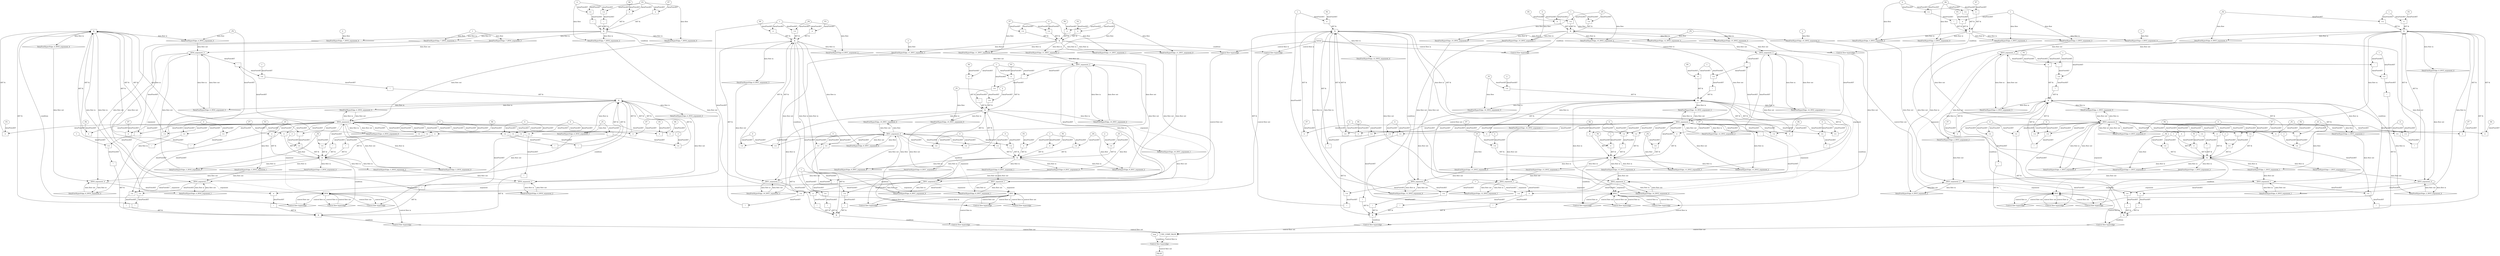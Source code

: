 digraph dag {
"CHC_COMP_FALSE" [label="CHC_COMP_FALSE" nodeName="CHC_COMP_FALSE" class=cfn  shape="rect"];
"INV1" [label="INV1" nodeName="INV1" class=cfn  shape="rect"];
"INV2" [label="INV2" nodeName="INV2" class=cfn  shape="rect"];
"INV3" [label="INV3" nodeName="INV3" class=cfn  shape="rect"];
"INV4" [label="INV4" nodeName="INV4" class=cfn  shape="rect"];
FALSE [label="FALSE" nodeName=FALSE class=cfn  shape="rect"];
Initial [label="Initial" nodeName=Initial class=cfn  shape="rect"];
ControlFowHyperEdge_0 [label="Control flow hyperedge" nodeName=ControlFowHyperEdge_0 class=controlFlowHyperEdge shape="diamond"];
"INV3" -> ControlFowHyperEdge_0 [label="control flow in"]
ControlFowHyperEdge_0 -> "INV3" [label="control flow out"]
ControlFowHyperEdge_1 [label="Control flow hyperedge" nodeName=ControlFowHyperEdge_1 class=controlFlowHyperEdge shape="diamond"];
"INV3" -> ControlFowHyperEdge_1 [label="control flow in"]
ControlFowHyperEdge_1 -> "INV3" [label="control flow out"]
ControlFowHyperEdge_2 [label="Control flow hyperedge" nodeName=ControlFowHyperEdge_2 class=controlFlowHyperEdge shape="diamond"];
"INV3" -> ControlFowHyperEdge_2 [label="control flow in"]
ControlFowHyperEdge_2 -> "INV3" [label="control flow out"]
ControlFowHyperEdge_3 [label="Control flow hyperedge" nodeName=ControlFowHyperEdge_3 class=controlFlowHyperEdge shape="diamond"];
"Initial" -> ControlFowHyperEdge_3 [label="control flow in"]
ControlFowHyperEdge_3 -> "INV3" [label="control flow out"]
ControlFowHyperEdge_4 [label="Control flow hyperedge" nodeName=ControlFowHyperEdge_4 class=controlFlowHyperEdge shape="diamond"];
"INV4" -> ControlFowHyperEdge_4 [label="control flow in"]
ControlFowHyperEdge_4 -> "INV4" [label="control flow out"]
ControlFowHyperEdge_5 [label="Control flow hyperedge" nodeName=ControlFowHyperEdge_5 class=controlFlowHyperEdge shape="diamond"];
"INV4" -> ControlFowHyperEdge_5 [label="control flow in"]
ControlFowHyperEdge_5 -> "INV4" [label="control flow out"]
ControlFowHyperEdge_6 [label="Control flow hyperedge" nodeName=ControlFowHyperEdge_6 class=controlFlowHyperEdge shape="diamond"];
"INV4" -> ControlFowHyperEdge_6 [label="control flow in"]
ControlFowHyperEdge_6 -> "INV4" [label="control flow out"]
ControlFowHyperEdge_7 [label="Control flow hyperedge" nodeName=ControlFowHyperEdge_7 class=controlFlowHyperEdge shape="diamond"];
"Initial" -> ControlFowHyperEdge_7 [label="control flow in"]
ControlFowHyperEdge_7 -> "INV4" [label="control flow out"]
ControlFowHyperEdge_8 [label="Control flow hyperedge" nodeName=ControlFowHyperEdge_8 class=controlFlowHyperEdge shape="diamond"];
"INV1" -> ControlFowHyperEdge_8 [label="control flow in"]
ControlFowHyperEdge_8 -> "INV1" [label="control flow out"]
ControlFowHyperEdge_9 [label="Control flow hyperedge" nodeName=ControlFowHyperEdge_9 class=controlFlowHyperEdge shape="diamond"];
"INV1" -> ControlFowHyperEdge_9 [label="control flow in"]
ControlFowHyperEdge_9 -> "INV1" [label="control flow out"]
ControlFowHyperEdge_10 [label="Control flow hyperedge" nodeName=ControlFowHyperEdge_10 class=controlFlowHyperEdge shape="diamond"];
"INV1" -> ControlFowHyperEdge_10 [label="control flow in"]
ControlFowHyperEdge_10 -> "INV1" [label="control flow out"]
ControlFowHyperEdge_11 [label="Control flow hyperedge" nodeName=ControlFowHyperEdge_11 class=controlFlowHyperEdge shape="diamond"];
"Initial" -> ControlFowHyperEdge_11 [label="control flow in"]
ControlFowHyperEdge_11 -> "INV1" [label="control flow out"]
ControlFowHyperEdge_12 [label="Control flow hyperedge" nodeName=ControlFowHyperEdge_12 class=controlFlowHyperEdge shape="diamond"];
"INV2" -> ControlFowHyperEdge_12 [label="control flow in"]
ControlFowHyperEdge_12 -> "INV2" [label="control flow out"]
ControlFowHyperEdge_13 [label="Control flow hyperedge" nodeName=ControlFowHyperEdge_13 class=controlFlowHyperEdge shape="diamond"];
"INV2" -> ControlFowHyperEdge_13 [label="control flow in"]
ControlFowHyperEdge_13 -> "INV2" [label="control flow out"]
ControlFowHyperEdge_14 [label="Control flow hyperedge" nodeName=ControlFowHyperEdge_14 class=controlFlowHyperEdge shape="diamond"];
"INV2" -> ControlFowHyperEdge_14 [label="control flow in"]
ControlFowHyperEdge_14 -> "INV2" [label="control flow out"]
ControlFowHyperEdge_15 [label="Control flow hyperedge" nodeName=ControlFowHyperEdge_15 class=controlFlowHyperEdge shape="diamond"];
"Initial" -> ControlFowHyperEdge_15 [label="control flow in"]
ControlFowHyperEdge_15 -> "INV2" [label="control flow out"]
ControlFowHyperEdge_16 [label="Control flow hyperedge" nodeName=ControlFowHyperEdge_16 class=controlFlowHyperEdge shape="diamond"];
"INV3" -> ControlFowHyperEdge_16 [label="control flow in"]
ControlFowHyperEdge_16 -> "CHC_COMP_FALSE" [label="control flow out"]
ControlFowHyperEdge_17 [label="Control flow hyperedge" nodeName=ControlFowHyperEdge_17 class=controlFlowHyperEdge shape="diamond"];
"INV4" -> ControlFowHyperEdge_17 [label="control flow in"]
ControlFowHyperEdge_17 -> "CHC_COMP_FALSE" [label="control flow out"]
ControlFowHyperEdge_18 [label="Control flow hyperedge" nodeName=ControlFowHyperEdge_18 class=controlFlowHyperEdge shape="diamond"];
"INV1" -> ControlFowHyperEdge_18 [label="control flow in"]
ControlFowHyperEdge_18 -> "CHC_COMP_FALSE" [label="control flow out"]
ControlFowHyperEdge_19 [label="Control flow hyperedge" nodeName=ControlFowHyperEdge_19 class=controlFlowHyperEdge shape="diamond"];
"INV2" -> ControlFowHyperEdge_19 [label="control flow in"]
ControlFowHyperEdge_19 -> "CHC_COMP_FALSE" [label="control flow out"]
ControlFowHyperEdge_20 [label="Control flow hyperedge" nodeName=ControlFowHyperEdge_20 class=controlFlowHyperEdge shape="diamond"];
"CHC_COMP_FALSE" -> ControlFowHyperEdge_20 [label="control flow in"]
ControlFowHyperEdge_20 -> "FALSE" [label="control flow out"]
"INV3_argument_0" [label="INV3_argument_0" nodeName=argument0 class=argument  head="INV3" shape="oval"];
"INV3_argument_0" -> "INV3"[label="argument" style="dashed"]
"INV3_argument_1" [label="INV3_argument_1" nodeName=argument1 class=argument  head="INV3" shape="oval"];
"INV3_argument_1" -> "INV3"[label="argument" style="dashed"]
"INV3_argument_2" [label="INV3_argument_2" nodeName=argument2 class=argument  head="INV3" shape="oval"];
"INV3_argument_2" -> "INV3"[label="argument" style="dashed"]
"INV3_argument_3" [label="INV3_argument_3" nodeName=argument3 class=argument  head="INV3" shape="oval"];
"INV3_argument_3" -> "INV3"[label="argument" style="dashed"]
"INV3_argument_4" [label="INV3_argument_4" nodeName=argument4 class=argument  head="INV3" shape="oval"];
"INV3_argument_4" -> "INV3"[label="argument" style="dashed"]
"INV4_argument_0" [label="INV4_argument_0" nodeName=argument0 class=argument  head="INV4" shape="oval"];
"INV4_argument_0" -> "INV4"[label="argument" style="dashed"]
"INV4_argument_1" [label="INV4_argument_1" nodeName=argument1 class=argument  head="INV4" shape="oval"];
"INV4_argument_1" -> "INV4"[label="argument" style="dashed"]
"INV4_argument_2" [label="INV4_argument_2" nodeName=argument2 class=argument  head="INV4" shape="oval"];
"INV4_argument_2" -> "INV4"[label="argument" style="dashed"]
"INV4_argument_3" [label="INV4_argument_3" nodeName=argument3 class=argument  head="INV4" shape="oval"];
"INV4_argument_3" -> "INV4"[label="argument" style="dashed"]
"INV4_argument_4" [label="INV4_argument_4" nodeName=argument4 class=argument  head="INV4" shape="oval"];
"INV4_argument_4" -> "INV4"[label="argument" style="dashed"]
"INV1_argument_0" [label="INV1_argument_0" nodeName=argument0 class=argument  head="INV1" shape="oval"];
"INV1_argument_0" -> "INV1"[label="argument" style="dashed"]
"INV1_argument_1" [label="INV1_argument_1" nodeName=argument1 class=argument  head="INV1" shape="oval"];
"INV1_argument_1" -> "INV1"[label="argument" style="dashed"]
"INV1_argument_2" [label="INV1_argument_2" nodeName=argument2 class=argument  head="INV1" shape="oval"];
"INV1_argument_2" -> "INV1"[label="argument" style="dashed"]
"INV1_argument_3" [label="INV1_argument_3" nodeName=argument3 class=argument  head="INV1" shape="oval"];
"INV1_argument_3" -> "INV1"[label="argument" style="dashed"]
"INV1_argument_4" [label="INV1_argument_4" nodeName=argument4 class=argument  head="INV1" shape="oval"];
"INV1_argument_4" -> "INV1"[label="argument" style="dashed"]
"INV2_argument_0" [label="INV2_argument_0" nodeName=argument0 class=argument  head="INV2" shape="oval"];
"INV2_argument_0" -> "INV2"[label="argument" style="dashed"]
"INV2_argument_1" [label="INV2_argument_1" nodeName=argument1 class=argument  head="INV2" shape="oval"];
"INV2_argument_1" -> "INV2"[label="argument" style="dashed"]
"INV2_argument_2" [label="INV2_argument_2" nodeName=argument2 class=argument  head="INV2" shape="oval"];
"INV2_argument_2" -> "INV2"[label="argument" style="dashed"]
"INV2_argument_3" [label="INV2_argument_3" nodeName=argument3 class=argument  head="INV2" shape="oval"];
"INV2_argument_3" -> "INV2"[label="argument" style="dashed"]
"INV2_argument_4" [label="INV2_argument_4" nodeName=argument4 class=argument  head="INV2" shape="oval"];
"INV2_argument_4" -> "INV2"[label="argument" style="dashed"]

"xxxINV3___INV3_0xxx_and" [label="&" nodeName="xxxINV3___INV3_0xxx_and" class=Operator shape="rect"];
"xxxINV3___INV3_0xxxguard2_node_0" [label=">=" nodeName="xxxINV3___INV3_0xxxguard2_node_0" class=Operator  shape="rect"];
"xxxINV3___INV3_0xxxguard1_node_2" -> "xxxINV3___INV3_0xxxguard2_node_0"[label="dataFlowAST"]
"xxxINV3___INV3_0xxxdataFlow_0_node_0" -> "xxxINV3___INV3_0xxxguard2_node_0"[label="dataFlowAST"]

"xxxINV3___INV3_0xxxguard2_node_0" -> "xxxINV3___INV3_0xxx_and" [label="AST &"];
"xxxINV3___INV3_0xxxguard1_node_0" [label="=" nodeName="xxxINV3___INV3_0xxxguard1_node_0" class=Operator  shape="rect"];
"xxxINV3___INV3_0xxxguard1_node_1" [label="P3" nodeName="xxxINV3___INV3_0xxxguard1_node_1" class=Constant ];
"xxxINV3___INV3_0xxxguard1_node_2" [label="1" nodeName="xxxINV3___INV3_0xxxguard1_node_2" class=Literal ];
"xxxINV3___INV3_0xxxguard1_node_1" -> "xxxINV3___INV3_0xxxguard1_node_0"[label="dataFlowAST"]
"xxxINV3___INV3_0xxxguard1_node_2" -> "xxxINV3___INV3_0xxxguard1_node_0"[label="dataFlowAST"]

"xxxINV3___INV3_0xxxguard1_node_0" -> "xxxINV3___INV3_0xxx_and" [label="AST &"];
"xxxINV3___INV3_0xxxguard5_node_0" [label="=" nodeName="xxxINV3___INV3_0xxxguard5_node_0" class=Operator  shape="rect"];
"xxxINV3___INV3_0xxxguard5_node_1" [label="P7" nodeName="xxxINV3___INV3_0xxxguard5_node_1" class=Constant ];
"xxxINV3___INV3_0xxxguard5_node_1" -> "xxxINV3___INV3_0xxxguard5_node_0"[label="dataFlowAST"]
"INV3_argument_0" -> "xxxINV3___INV3_0xxxguard5_node_0"[label="dataFlowAST"]

"xxxINV3___INV3_0xxxguard5_node_0" -> "xxxINV3___INV3_0xxx_and" [label="AST &"];
"xxxINV3___INV3_0xxxguard6_node_0" [label="!" nodeName="xxxINV3___INV3_0xxxguard6_node_0" class=Operator shape="rect"];
"xxxINV3___INV3_0xxxguard6_node_1" [label=">=" nodeName="xxxINV3___INV3_0xxxguard6_node_1" class=Operator  shape="rect"];
"xxxINV3___INV3_0xxxguard6_node_1" -> "xxxINV3___INV3_0xxxguard6_node_0"[label="dataFlowAST"]
"INV3_argument_0" -> "xxxINV3___INV3_0xxxguard6_node_1"[label="dataFlowAST"]
"INV3_argument_1" -> "xxxINV3___INV3_0xxxguard6_node_1"[label="dataFlowAST"]

"xxxINV3___INV3_0xxxguard6_node_0" -> "xxxINV3___INV3_0xxx_and" [label="AST &"];
"xxxINV3___INV3_0xxxguard_0_node_0" [label="=" nodeName="xxxINV3___INV3_0xxxguard_0_node_0" class=Operator  shape="rect"];
"xxxINV3___INV3_0xxxguard_0_node_1" [label="P6" nodeName="xxxINV3___INV3_0xxxguard_0_node_1" class=Constant ];
"xxxINV3___INV3_0xxxguard_0_node_1" -> "xxxINV3___INV3_0xxxguard_0_node_0"[label="dataFlowAST"]
"INV3_argument_0" -> "xxxINV3___INV3_0xxxguard_0_node_0"[label="dataFlowAST"]

"xxxINV3___INV3_0xxxguard_0_node_0" -> "xxxINV3___INV3_0xxx_and" [label="AST &"];
"xxxINV3___INV3_0xxxguard4_node_0" [label=">=" nodeName="xxxINV3___INV3_0xxxguard4_node_0" class=Operator  shape="rect"];
"xxxINV3___INV3_0xxxguard3_node_2" -> "xxxINV3___INV3_0xxxguard4_node_0"[label="dataFlowAST"]
"INV3_argument_0" -> "xxxINV3___INV3_0xxxguard4_node_0"[label="dataFlowAST"]

"xxxINV3___INV3_0xxxguard4_node_0" -> "xxxINV3___INV3_0xxx_and" [label="AST &"];
"xxxINV3___INV3_0xxxguard3_node_0" [label="!" nodeName="xxxINV3___INV3_0xxxguard3_node_0" class=Operator shape="rect"];
"xxxINV3___INV3_0xxxguard3_node_1" [label=">=" nodeName="xxxINV3___INV3_0xxxguard3_node_1" class=Operator  shape="rect"];
"xxxINV3___INV3_0xxxguard3_node_2" [label="0" nodeName="xxxINV3___INV3_0xxxguard3_node_2" class=Literal ];
"xxxINV3___INV3_0xxxguard3_node_1" -> "xxxINV3___INV3_0xxxguard3_node_0"[label="dataFlowAST"]
"xxxINV3___INV3_0xxxguard3_node_2" -> "xxxINV3___INV3_0xxxguard3_node_1"[label="dataFlowAST"]
"INV3_argument_0" -> "xxxINV3___INV3_0xxxguard3_node_1"[label="dataFlowAST"]

"xxxINV3___INV3_0xxxguard3_node_0" -> "xxxINV3___INV3_0xxx_and" [label="AST &"];
"xxxINV3___INV3_0xxx_and" -> "ControlFowHyperEdge_0" [label="condition"];
"xxxINV3___INV3_0xxxdataFlow_0_node_0" [label="_P4" nodeName="xxxINV3___INV3_0xxxdataFlow_0_node_0" class=Constant ];

"xxxINV3___INV3_0xxxdataFlow_0_node_0" -> "DataFowHyperEdge_0_INV3_argument_3" [label="data flow"];
"xxxINV3___INV3_1xxx_and" [label="&" nodeName="xxxINV3___INV3_1xxx_and" class=Operator shape="rect"];
"xxxINV3___INV3_1xxxguard3_node_0" [label="!" nodeName="xxxINV3___INV3_1xxxguard3_node_0" class=Operator shape="rect"];
"xxxINV3___INV3_1xxxguard3_node_1" [label=">=" nodeName="xxxINV3___INV3_1xxxguard3_node_1" class=Operator  shape="rect"];
"xxxINV3___INV3_1xxxguard3_node_2" [label="0" nodeName="xxxINV3___INV3_1xxxguard3_node_2" class=Literal ];
"xxxINV3___INV3_1xxxguard3_node_1" -> "xxxINV3___INV3_1xxxguard3_node_0"[label="dataFlowAST"]
"xxxINV3___INV3_1xxxguard3_node_2" -> "xxxINV3___INV3_1xxxguard3_node_1"[label="dataFlowAST"]
"INV3_argument_0" -> "xxxINV3___INV3_1xxxguard3_node_1"[label="dataFlowAST"]

"xxxINV3___INV3_1xxxguard3_node_0" -> "xxxINV3___INV3_1xxx_and" [label="AST &"];
"xxxINV3___INV3_1xxxguard4_node_0" [label=">=" nodeName="xxxINV3___INV3_1xxxguard4_node_0" class=Operator  shape="rect"];
"xxxINV3___INV3_1xxxguard3_node_2" -> "xxxINV3___INV3_1xxxguard4_node_0"[label="dataFlowAST"]
"INV3_argument_0" -> "xxxINV3___INV3_1xxxguard4_node_0"[label="dataFlowAST"]

"xxxINV3___INV3_1xxxguard4_node_0" -> "xxxINV3___INV3_1xxx_and" [label="AST &"];
"xxxINV3___INV3_1xxxguard6_node_0" [label=">=" nodeName="xxxINV3___INV3_1xxxguard6_node_0" class=Operator  shape="rect"];
"xxxINV3___INV3_1xxxguard6_node_1" [label="-" nodeName="xxxINV3___INV3_1xxxguard6_node_1" class= Operator shape="rect"];
"xxxINV3___INV3_1xxxguard6_node_4" [label="-1" nodeName="xxxINV3___INV3_1xxxguard6_node_4" class=Literal ];
"xxxINV3___INV3_1xxxguard6_node_1" -> "xxxINV3___INV3_1xxxguard6_node_0"[label="dataFlowAST"]
"xxxINV3___INV3_1xxxguard6_node_4" -> "xxxINV3___INV3_1xxxguard6_node_0"[label="dataFlowAST"]
"INV3_argument_0" -> "xxxINV3___INV3_1xxxguard6_node_1"[label="dataFlowAST"]
"xxxINV3___INV3_1xxxdataFlow_0_node_0" -> "xxxINV3___INV3_1xxxguard6_node_1"[label="dataFlowAST"]

"xxxINV3___INV3_1xxxguard6_node_0" -> "xxxINV3___INV3_1xxx_and" [label="AST &"];
"xxxINV3___INV3_1xxxguard1_node_0" [label="=" nodeName="xxxINV3___INV3_1xxxguard1_node_0" class=Operator  shape="rect"];
"xxxINV3___INV3_1xxxguard1_node_1" [label="P3" nodeName="xxxINV3___INV3_1xxxguard1_node_1" class=Constant ];
"xxxINV3___INV3_1xxxguard1_node_2" [label="1" nodeName="xxxINV3___INV3_1xxxguard1_node_2" class=Literal ];
"xxxINV3___INV3_1xxxguard1_node_1" -> "xxxINV3___INV3_1xxxguard1_node_0"[label="dataFlowAST"]
"xxxINV3___INV3_1xxxguard1_node_2" -> "xxxINV3___INV3_1xxxguard1_node_0"[label="dataFlowAST"]

"xxxINV3___INV3_1xxxguard1_node_0" -> "xxxINV3___INV3_1xxx_and" [label="AST &"];
"xxxINV3___INV3_1xxxguard_0_node_0" [label="=" nodeName="xxxINV3___INV3_1xxxguard_0_node_0" class=Operator  shape="rect"];
"xxxINV3___INV3_1xxxguard_0_node_1" [label="P6" nodeName="xxxINV3___INV3_1xxxguard_0_node_1" class=Constant ];
"xxxINV3___INV3_1xxxguard_0_node_1" -> "xxxINV3___INV3_1xxxguard_0_node_0"[label="dataFlowAST"]
"INV3_argument_0" -> "xxxINV3___INV3_1xxxguard_0_node_0"[label="dataFlowAST"]

"xxxINV3___INV3_1xxxguard_0_node_0" -> "xxxINV3___INV3_1xxx_and" [label="AST &"];
"xxxINV3___INV3_1xxxguard2_node_0" [label=">=" nodeName="xxxINV3___INV3_1xxxguard2_node_0" class=Operator  shape="rect"];
"xxxINV3___INV3_1xxxguard1_node_2" -> "xxxINV3___INV3_1xxxguard2_node_0"[label="dataFlowAST"]
"xxxINV3___INV3_1xxxdataFlow1_node_0" -> "xxxINV3___INV3_1xxxguard2_node_0"[label="dataFlowAST"]

"xxxINV3___INV3_1xxxguard2_node_0" -> "xxxINV3___INV3_1xxx_and" [label="AST &"];
"xxxINV3___INV3_1xxxguard5_node_0" [label="=" nodeName="xxxINV3___INV3_1xxxguard5_node_0" class=Operator  shape="rect"];
"xxxINV3___INV3_1xxxguard5_node_1" [label="P7" nodeName="xxxINV3___INV3_1xxxguard5_node_1" class=Constant ];
"xxxINV3___INV3_1xxxguard5_node_1" -> "xxxINV3___INV3_1xxxguard5_node_0"[label="dataFlowAST"]
"INV3_argument_0" -> "xxxINV3___INV3_1xxxguard5_node_0"[label="dataFlowAST"]

"xxxINV3___INV3_1xxxguard5_node_0" -> "xxxINV3___INV3_1xxx_and" [label="AST &"];
"xxxINV3___INV3_1xxx_and" -> "ControlFowHyperEdge_1" [label="condition"];
"xxxINV3___INV3_1xxxdataFlow_0_node_0" [label="_P1" nodeName="xxxINV3___INV3_1xxxdataFlow_0_node_0" class=Constant ];

"xxxINV3___INV3_1xxxdataFlow_0_node_0" -> "DataFowHyperEdge_1_INV3_argument_1" [label="data flow"];
"xxxINV3___INV3_1xxxdataFlow1_node_0" [label="_P4" nodeName="xxxINV3___INV3_1xxxdataFlow1_node_0" class=Constant ];

"xxxINV3___INV3_1xxxdataFlow1_node_0" -> "DataFowHyperEdge_1_INV3_argument_3" [label="data flow"];
"xxxINV3___INV3_2xxx_and" [label="&" nodeName="xxxINV3___INV3_2xxx_and" class=Operator shape="rect"];
"xxxINV3___INV3_2xxxguard4_node_0" [label=">=" nodeName="xxxINV3___INV3_2xxxguard4_node_0" class=Operator  shape="rect"];
"xxxINV3___INV3_2xxxguard4_node_1" [label="-" nodeName="xxxINV3___INV3_2xxxguard4_node_1" class= Operator shape="rect"];
"xxxINV3___INV3_2xxxguard4_node_4" [label="-1" nodeName="xxxINV3___INV3_2xxxguard4_node_4" class=Literal ];
"xxxINV3___INV3_2xxxguard4_node_1" -> "xxxINV3___INV3_2xxxguard4_node_0"[label="dataFlowAST"]
"xxxINV3___INV3_2xxxguard4_node_4" -> "xxxINV3___INV3_2xxxguard4_node_0"[label="dataFlowAST"]
"INV3_argument_0" -> "xxxINV3___INV3_2xxxguard4_node_1"[label="dataFlowAST"]
"xxxINV3___INV3_2xxxdataFlow_0_node_0" -> "xxxINV3___INV3_2xxxguard4_node_1"[label="dataFlowAST"]

"xxxINV3___INV3_2xxxguard4_node_0" -> "xxxINV3___INV3_2xxx_and" [label="AST &"];
"xxxINV3___INV3_2xxxguard5_node_0" [label="=" nodeName="xxxINV3___INV3_2xxxguard5_node_0" class=Operator  shape="rect"];
"xxxINV3___INV3_2xxxguard5_node_1" [label="P7" nodeName="xxxINV3___INV3_2xxxguard5_node_1" class=Constant ];
"xxxINV3___INV3_2xxxguard5_node_1" -> "xxxINV3___INV3_2xxxguard5_node_0"[label="dataFlowAST"]
"INV3_argument_0" -> "xxxINV3___INV3_2xxxguard5_node_0"[label="dataFlowAST"]

"xxxINV3___INV3_2xxxguard5_node_0" -> "xxxINV3___INV3_2xxx_and" [label="AST &"];
"xxxINV3___INV3_2xxxguard1_node_0" [label="=" nodeName="xxxINV3___INV3_2xxxguard1_node_0" class=Operator  shape="rect"];
"xxxINV3___INV3_2xxxguard1_node_1" [label="P3" nodeName="xxxINV3___INV3_2xxxguard1_node_1" class=Constant ];
"xxxINV3___INV3_2xxxguard1_node_2" [label="1" nodeName="xxxINV3___INV3_2xxxguard1_node_2" class=Literal ];
"xxxINV3___INV3_2xxxguard1_node_1" -> "xxxINV3___INV3_2xxxguard1_node_0"[label="dataFlowAST"]
"xxxINV3___INV3_2xxxguard1_node_2" -> "xxxINV3___INV3_2xxxguard1_node_0"[label="dataFlowAST"]

"xxxINV3___INV3_2xxxguard1_node_0" -> "xxxINV3___INV3_2xxx_and" [label="AST &"];
"xxxINV3___INV3_2xxxguard3_node_0" [label="!" nodeName="xxxINV3___INV3_2xxxguard3_node_0" class=Operator shape="rect"];
"xxxINV3___INV3_2xxxguard3_node_1" [label=">=" nodeName="xxxINV3___INV3_2xxxguard3_node_1" class=Operator  shape="rect"];
"xxxINV3___INV3_2xxxguard3_node_2" [label="-" nodeName="xxxINV3___INV3_2xxxguard3_node_2" class= Operator shape="rect"];
"xxxINV3___INV3_2xxxguard3_node_1" -> "xxxINV3___INV3_2xxxguard3_node_0"[label="dataFlowAST"]
"xxxINV3___INV3_2xxxguard3_node_2" -> "xxxINV3___INV3_2xxxguard3_node_1"[label="dataFlowAST"]
"xxxINV3___INV3_2xxxguard1_node_2" -> "xxxINV3___INV3_2xxxguard3_node_1"[label="dataFlowAST"]
"xxxINV3___INV3_2xxxguard1_node_2" -> "xxxINV3___INV3_2xxxguard3_node_2"[label="dataFlowAST"]
"INV3_argument_3" -> "xxxINV3___INV3_2xxxguard3_node_2"[label="dataFlowAST"]

"xxxINV3___INV3_2xxxguard3_node_0" -> "xxxINV3___INV3_2xxx_and" [label="AST &"];
"xxxINV3___INV3_2xxxguard2_node_0" [label="!" nodeName="xxxINV3___INV3_2xxxguard2_node_0" class=Operator shape="rect"];
"xxxINV3___INV3_2xxxguard2_node_1" [label=">=" nodeName="xxxINV3___INV3_2xxxguard2_node_1" class=Operator  shape="rect"];
"xxxINV3___INV3_2xxxguard2_node_2" [label="0" nodeName="xxxINV3___INV3_2xxxguard2_node_2" class=Literal ];
"xxxINV3___INV3_2xxxguard2_node_1" -> "xxxINV3___INV3_2xxxguard2_node_0"[label="dataFlowAST"]
"xxxINV3___INV3_2xxxguard2_node_2" -> "xxxINV3___INV3_2xxxguard2_node_1"[label="dataFlowAST"]
"INV3_argument_0" -> "xxxINV3___INV3_2xxxguard2_node_1"[label="dataFlowAST"]

"xxxINV3___INV3_2xxxguard2_node_0" -> "xxxINV3___INV3_2xxx_and" [label="AST &"];
"xxxINV3___INV3_2xxxguard6_node_0" [label=">=" nodeName="xxxINV3___INV3_2xxxguard6_node_0" class=Operator  shape="rect"];
"xxxINV3___INV3_2xxxguard2_node_2" -> "xxxINV3___INV3_2xxxguard6_node_0"[label="dataFlowAST"]
"INV3_argument_0" -> "xxxINV3___INV3_2xxxguard6_node_0"[label="dataFlowAST"]

"xxxINV3___INV3_2xxxguard6_node_0" -> "xxxINV3___INV3_2xxx_and" [label="AST &"];
"xxxINV3___INV3_2xxxguard_0_node_0" [label="=" nodeName="xxxINV3___INV3_2xxxguard_0_node_0" class=Operator  shape="rect"];
"xxxINV3___INV3_2xxxguard_0_node_1" [label="P6" nodeName="xxxINV3___INV3_2xxxguard_0_node_1" class=Constant ];
"xxxINV3___INV3_2xxxguard_0_node_1" -> "xxxINV3___INV3_2xxxguard_0_node_0"[label="dataFlowAST"]
"INV3_argument_0" -> "xxxINV3___INV3_2xxxguard_0_node_0"[label="dataFlowAST"]

"xxxINV3___INV3_2xxxguard_0_node_0" -> "xxxINV3___INV3_2xxx_and" [label="AST &"];
"xxxINV3___INV3_2xxx_and" -> "ControlFowHyperEdge_2" [label="condition"];
"xxxINV3___INV3_2xxxdataFlow_0_node_0" [label="_P1" nodeName="xxxINV3___INV3_2xxxdataFlow_0_node_0" class=Constant ];

"xxxINV3___INV3_2xxxdataFlow_0_node_0" -> "DataFowHyperEdge_2_INV3_argument_1" [label="data flow"];
"xxxINV3___Initial_3xxx_and" [label="&" nodeName="xxxINV3___Initial_3xxx_and" class=Operator shape="rect"];
"xxxINV3___Initial_3xxxguard_0_node_0" [label="!" nodeName="xxxINV3___Initial_3xxxguard_0_node_0" class=Operator shape="rect"];
"xxxINV3___Initial_3xxxguard_0_node_1" [label=">=" nodeName="xxxINV3___Initial_3xxxguard_0_node_1" class=Operator  shape="rect"];
"xxxINV3___Initial_3xxxguard_0_node_1" -> "xxxINV3___Initial_3xxxguard_0_node_0"[label="dataFlowAST"]
"xxxINV3___Initial_3xxxdataFlow3_node_0" -> "xxxINV3___Initial_3xxxguard_0_node_1"[label="dataFlowAST"]
"xxxINV3___Initial_3xxxdataFlow1_node_0" -> "xxxINV3___Initial_3xxxguard_0_node_1"[label="dataFlowAST"]

"xxxINV3___Initial_3xxxguard_0_node_0" -> "xxxINV3___Initial_3xxx_and" [label="AST &"];
"xxxINV3___Initial_3xxxguard1_node_0" [label=">=" nodeName="xxxINV3___Initial_3xxxguard1_node_0" class=Operator  shape="rect"];
"xxxINV3___Initial_3xxxdataFlow3_node_0" -> "xxxINV3___Initial_3xxxguard1_node_0"[label="dataFlowAST"]
"xxxINV3___Initial_3xxxdataFlow1_node_0" -> "xxxINV3___Initial_3xxxguard1_node_0"[label="dataFlowAST"]

"xxxINV3___Initial_3xxxguard1_node_0" -> "xxxINV3___Initial_3xxx_and" [label="AST &"];
"xxxINV3___Initial_3xxxguard2_node_0" [label="=" nodeName="xxxINV3___Initial_3xxxguard2_node_0" class=Operator  shape="rect"];
"xxxINV3___Initial_3xxxguard2_node_1" [label="P7" nodeName="xxxINV3___Initial_3xxxguard2_node_1" class=Constant ];
"xxxINV3___Initial_3xxxguard2_node_1" -> "xxxINV3___Initial_3xxxguard2_node_0"[label="dataFlowAST"]
"xxxINV3___Initial_3xxxdataFlow1_node_0" -> "xxxINV3___Initial_3xxxguard2_node_0"[label="dataFlowAST"]

"xxxINV3___Initial_3xxxguard2_node_0" -> "xxxINV3___Initial_3xxx_and" [label="AST &"];
"xxxINV3___Initial_3xxxguard3_node_0" [label="=" nodeName="xxxINV3___Initial_3xxxguard3_node_0" class=Operator  shape="rect"];
"xxxINV3___Initial_3xxxguard3_node_1" [label="P3" nodeName="xxxINV3___Initial_3xxxguard3_node_1" class=Constant ];
"xxxINV3___Initial_3xxxguard3_node_1" -> "xxxINV3___Initial_3xxxguard3_node_0"[label="dataFlowAST"]
"xxxINV3___Initial_3xxxdataFlow2_node_0" -> "xxxINV3___Initial_3xxxguard3_node_0"[label="dataFlowAST"]

"xxxINV3___Initial_3xxxguard3_node_0" -> "xxxINV3___Initial_3xxx_and" [label="AST &"];
"xxxINV3___Initial_3xxx_and" -> "ControlFowHyperEdge_3" [label="condition"];
"xxxINV3___Initial_3xxxdataFlow_0_node_0" [label="2" nodeName="xxxINV3___Initial_3xxxdataFlow_0_node_0" class=Literal ];

"xxxINV3___Initial_3xxxdataFlow_0_node_0" -> "DataFowHyperEdge_3_INV3_argument_4" [label="data flow"];
"xxxINV3___Initial_3xxxdataFlow1_node_0" [label="P6" nodeName="xxxINV3___Initial_3xxxdataFlow1_node_0" class=Constant ];

"xxxINV3___Initial_3xxxdataFlow1_node_0" -> "DataFowHyperEdge_3_INV3_argument_0" [label="data flow"];
"xxxINV3___Initial_3xxxdataFlow2_node_0" [label="1" nodeName="xxxINV3___Initial_3xxxdataFlow2_node_0" class=Literal ];

"xxxINV3___Initial_3xxxdataFlow2_node_0" -> "DataFowHyperEdge_3_INV3_argument_3" [label="data flow"];
"xxxINV3___Initial_3xxxdataFlow3_node_0" [label="0" nodeName="xxxINV3___Initial_3xxxdataFlow3_node_0" class=Literal ];

"xxxINV3___Initial_3xxxdataFlow3_node_0" -> "DataFowHyperEdge_3_INV3_argument_2" [label="data flow"];

"xxxINV3___Initial_3xxxdataFlow2_node_0" -> "DataFowHyperEdge_3_INV3_argument_1" [label="data flow"];
"xxxINV4___INV4_4xxx_and" [label="&" nodeName="xxxINV4___INV4_4xxx_and" class=Operator shape="rect"];
"xxxINV4___INV4_4xxxguard6_node_0" [label="!" nodeName="xxxINV4___INV4_4xxxguard6_node_0" class=Operator shape="rect"];
"xxxINV4___INV4_4xxxguard6_node_1" [label=">=" nodeName="xxxINV4___INV4_4xxxguard6_node_1" class=Operator  shape="rect"];
"xxxINV4___INV4_4xxxguard6_node_1" -> "xxxINV4___INV4_4xxxguard6_node_0"[label="dataFlowAST"]
"INV4_argument_0" -> "xxxINV4___INV4_4xxxguard6_node_1"[label="dataFlowAST"]
"INV4_argument_1" -> "xxxINV4___INV4_4xxxguard6_node_1"[label="dataFlowAST"]

"xxxINV4___INV4_4xxxguard6_node_0" -> "xxxINV4___INV4_4xxx_and" [label="AST &"];
"xxxINV4___INV4_4xxxguard4_node_0" [label="!" nodeName="xxxINV4___INV4_4xxxguard4_node_0" class=Operator shape="rect"];
"xxxINV4___INV4_4xxxguard4_node_1" [label=">=" nodeName="xxxINV4___INV4_4xxxguard4_node_1" class=Operator  shape="rect"];
"xxxINV4___INV4_4xxxguard4_node_1" -> "xxxINV4___INV4_4xxxguard4_node_0"[label="dataFlowAST"]
"xxxINV4___INV4_4xxxguard3_node_2" -> "xxxINV4___INV4_4xxxguard4_node_1"[label="dataFlowAST"]
"INV4_argument_0" -> "xxxINV4___INV4_4xxxguard4_node_1"[label="dataFlowAST"]

"xxxINV4___INV4_4xxxguard4_node_0" -> "xxxINV4___INV4_4xxx_and" [label="AST &"];
"xxxINV4___INV4_4xxxguard3_node_0" [label="!" nodeName="xxxINV4___INV4_4xxxguard3_node_0" class=Operator shape="rect"];
"xxxINV4___INV4_4xxxguard3_node_1" [label=">=" nodeName="xxxINV4___INV4_4xxxguard3_node_1" class=Operator  shape="rect"];
"xxxINV4___INV4_4xxxguard3_node_2" [label="0" nodeName="xxxINV4___INV4_4xxxguard3_node_2" class=Literal ];
"xxxINV4___INV4_4xxxguard3_node_1" -> "xxxINV4___INV4_4xxxguard3_node_0"[label="dataFlowAST"]
"xxxINV4___INV4_4xxxguard3_node_2" -> "xxxINV4___INV4_4xxxguard3_node_1"[label="dataFlowAST"]
"INV4_argument_0" -> "xxxINV4___INV4_4xxxguard3_node_1"[label="dataFlowAST"]

"xxxINV4___INV4_4xxxguard3_node_0" -> "xxxINV4___INV4_4xxx_and" [label="AST &"];
"xxxINV4___INV4_4xxxguard1_node_0" [label="=" nodeName="xxxINV4___INV4_4xxxguard1_node_0" class=Operator  shape="rect"];
"xxxINV4___INV4_4xxxguard1_node_1" [label="P3" nodeName="xxxINV4___INV4_4xxxguard1_node_1" class=Constant ];
"xxxINV4___INV4_4xxxguard1_node_1" -> "xxxINV4___INV4_4xxxguard1_node_0"[label="dataFlowAST"]
"INV4_argument_0" -> "xxxINV4___INV4_4xxxguard1_node_0"[label="dataFlowAST"]

"xxxINV4___INV4_4xxxguard1_node_0" -> "xxxINV4___INV4_4xxx_and" [label="AST &"];
"xxxINV4___INV4_4xxxguard_0_node_0" [label="=" nodeName="xxxINV4___INV4_4xxxguard_0_node_0" class=Operator  shape="rect"];
"xxxINV4___INV4_4xxxguard_0_node_1" [label="P6" nodeName="xxxINV4___INV4_4xxxguard_0_node_1" class=Constant ];
"xxxINV4___INV4_4xxxguard_0_node_1" -> "xxxINV4___INV4_4xxxguard_0_node_0"[label="dataFlowAST"]
"INV4_argument_0" -> "xxxINV4___INV4_4xxxguard_0_node_0"[label="dataFlowAST"]

"xxxINV4___INV4_4xxxguard_0_node_0" -> "xxxINV4___INV4_4xxx_and" [label="AST &"];
"xxxINV4___INV4_4xxxguard2_node_0" [label=">=" nodeName="xxxINV4___INV4_4xxxguard2_node_0" class=Operator  shape="rect"];
"INV4_argument_0" -> "xxxINV4___INV4_4xxxguard2_node_0"[label="dataFlowAST"]
"xxxINV4___INV4_4xxxdataFlow_0_node_0" -> "xxxINV4___INV4_4xxxguard2_node_0"[label="dataFlowAST"]

"xxxINV4___INV4_4xxxguard2_node_0" -> "xxxINV4___INV4_4xxx_and" [label="AST &"];
"xxxINV4___INV4_4xxxguard5_node_0" [label="=" nodeName="xxxINV4___INV4_4xxxguard5_node_0" class=Operator  shape="rect"];
"xxxINV4___INV4_4xxxguard5_node_1" [label="P7" nodeName="xxxINV4___INV4_4xxxguard5_node_1" class=Constant ];
"xxxINV4___INV4_4xxxguard5_node_1" -> "xxxINV4___INV4_4xxxguard5_node_0"[label="dataFlowAST"]
"INV4_argument_0" -> "xxxINV4___INV4_4xxxguard5_node_0"[label="dataFlowAST"]

"xxxINV4___INV4_4xxxguard5_node_0" -> "xxxINV4___INV4_4xxx_and" [label="AST &"];
"xxxINV4___INV4_4xxx_and" -> "ControlFowHyperEdge_4" [label="condition"];
"xxxINV4___INV4_4xxxdataFlow_0_node_0" [label="_P4" nodeName="xxxINV4___INV4_4xxxdataFlow_0_node_0" class=Constant ];

"xxxINV4___INV4_4xxxdataFlow_0_node_0" -> "DataFowHyperEdge_4_INV4_argument_3" [label="data flow"];
"xxxINV4___INV4_5xxx_and" [label="&" nodeName="xxxINV4___INV4_5xxx_and" class=Operator shape="rect"];
"xxxINV4___INV4_5xxxguard2_node_0" [label=">=" nodeName="xxxINV4___INV4_5xxxguard2_node_0" class=Operator  shape="rect"];
"INV4_argument_0" -> "xxxINV4___INV4_5xxxguard2_node_0"[label="dataFlowAST"]
"xxxINV4___INV4_5xxxdataFlow1_node_0" -> "xxxINV4___INV4_5xxxguard2_node_0"[label="dataFlowAST"]

"xxxINV4___INV4_5xxxguard2_node_0" -> "xxxINV4___INV4_5xxx_and" [label="AST &"];
"xxxINV4___INV4_5xxxguard3_node_0" [label="!" nodeName="xxxINV4___INV4_5xxxguard3_node_0" class=Operator shape="rect"];
"xxxINV4___INV4_5xxxguard3_node_1" [label=">=" nodeName="xxxINV4___INV4_5xxxguard3_node_1" class=Operator  shape="rect"];
"xxxINV4___INV4_5xxxguard3_node_2" [label="0" nodeName="xxxINV4___INV4_5xxxguard3_node_2" class=Literal ];
"xxxINV4___INV4_5xxxguard3_node_1" -> "xxxINV4___INV4_5xxxguard3_node_0"[label="dataFlowAST"]
"xxxINV4___INV4_5xxxguard3_node_2" -> "xxxINV4___INV4_5xxxguard3_node_1"[label="dataFlowAST"]
"INV4_argument_0" -> "xxxINV4___INV4_5xxxguard3_node_1"[label="dataFlowAST"]

"xxxINV4___INV4_5xxxguard3_node_0" -> "xxxINV4___INV4_5xxx_and" [label="AST &"];
"xxxINV4___INV4_5xxxguard4_node_0" [label="!" nodeName="xxxINV4___INV4_5xxxguard4_node_0" class=Operator shape="rect"];
"xxxINV4___INV4_5xxxguard4_node_1" [label=">=" nodeName="xxxINV4___INV4_5xxxguard4_node_1" class=Operator  shape="rect"];
"xxxINV4___INV4_5xxxguard4_node_1" -> "xxxINV4___INV4_5xxxguard4_node_0"[label="dataFlowAST"]
"xxxINV4___INV4_5xxxguard3_node_2" -> "xxxINV4___INV4_5xxxguard4_node_1"[label="dataFlowAST"]
"INV4_argument_0" -> "xxxINV4___INV4_5xxxguard4_node_1"[label="dataFlowAST"]

"xxxINV4___INV4_5xxxguard4_node_0" -> "xxxINV4___INV4_5xxx_and" [label="AST &"];
"xxxINV4___INV4_5xxxguard6_node_0" [label=">=" nodeName="xxxINV4___INV4_5xxxguard6_node_0" class=Operator  shape="rect"];
"xxxINV4___INV4_5xxxguard6_node_1" [label="-" nodeName="xxxINV4___INV4_5xxxguard6_node_1" class= Operator shape="rect"];
"xxxINV4___INV4_5xxxguard6_node_4" [label="-1" nodeName="xxxINV4___INV4_5xxxguard6_node_4" class=Literal ];
"xxxINV4___INV4_5xxxguard6_node_1" -> "xxxINV4___INV4_5xxxguard6_node_0"[label="dataFlowAST"]
"xxxINV4___INV4_5xxxguard6_node_4" -> "xxxINV4___INV4_5xxxguard6_node_0"[label="dataFlowAST"]
"INV4_argument_0" -> "xxxINV4___INV4_5xxxguard6_node_1"[label="dataFlowAST"]
"xxxINV4___INV4_5xxxdataFlow_0_node_0" -> "xxxINV4___INV4_5xxxguard6_node_1"[label="dataFlowAST"]

"xxxINV4___INV4_5xxxguard6_node_0" -> "xxxINV4___INV4_5xxx_and" [label="AST &"];
"xxxINV4___INV4_5xxxguard5_node_0" [label="=" nodeName="xxxINV4___INV4_5xxxguard5_node_0" class=Operator  shape="rect"];
"xxxINV4___INV4_5xxxguard5_node_1" [label="P7" nodeName="xxxINV4___INV4_5xxxguard5_node_1" class=Constant ];
"xxxINV4___INV4_5xxxguard5_node_1" -> "xxxINV4___INV4_5xxxguard5_node_0"[label="dataFlowAST"]
"INV4_argument_0" -> "xxxINV4___INV4_5xxxguard5_node_0"[label="dataFlowAST"]

"xxxINV4___INV4_5xxxguard5_node_0" -> "xxxINV4___INV4_5xxx_and" [label="AST &"];
"xxxINV4___INV4_5xxxguard1_node_0" [label="=" nodeName="xxxINV4___INV4_5xxxguard1_node_0" class=Operator  shape="rect"];
"xxxINV4___INV4_5xxxguard1_node_1" [label="P3" nodeName="xxxINV4___INV4_5xxxguard1_node_1" class=Constant ];
"xxxINV4___INV4_5xxxguard1_node_1" -> "xxxINV4___INV4_5xxxguard1_node_0"[label="dataFlowAST"]
"INV4_argument_0" -> "xxxINV4___INV4_5xxxguard1_node_0"[label="dataFlowAST"]

"xxxINV4___INV4_5xxxguard1_node_0" -> "xxxINV4___INV4_5xxx_and" [label="AST &"];
"xxxINV4___INV4_5xxxguard_0_node_0" [label="=" nodeName="xxxINV4___INV4_5xxxguard_0_node_0" class=Operator  shape="rect"];
"xxxINV4___INV4_5xxxguard_0_node_1" [label="P6" nodeName="xxxINV4___INV4_5xxxguard_0_node_1" class=Constant ];
"xxxINV4___INV4_5xxxguard_0_node_1" -> "xxxINV4___INV4_5xxxguard_0_node_0"[label="dataFlowAST"]
"INV4_argument_0" -> "xxxINV4___INV4_5xxxguard_0_node_0"[label="dataFlowAST"]

"xxxINV4___INV4_5xxxguard_0_node_0" -> "xxxINV4___INV4_5xxx_and" [label="AST &"];
"xxxINV4___INV4_5xxx_and" -> "ControlFowHyperEdge_5" [label="condition"];
"xxxINV4___INV4_5xxxdataFlow_0_node_0" [label="_P1" nodeName="xxxINV4___INV4_5xxxdataFlow_0_node_0" class=Constant ];

"xxxINV4___INV4_5xxxdataFlow_0_node_0" -> "DataFowHyperEdge_5_INV4_argument_1" [label="data flow"];
"xxxINV4___INV4_5xxxdataFlow1_node_0" [label="_P4" nodeName="xxxINV4___INV4_5xxxdataFlow1_node_0" class=Constant ];

"xxxINV4___INV4_5xxxdataFlow1_node_0" -> "DataFowHyperEdge_5_INV4_argument_3" [label="data flow"];
"xxxINV4___INV4_6xxx_and" [label="&" nodeName="xxxINV4___INV4_6xxx_and" class=Operator shape="rect"];
"xxxINV4___INV4_6xxxguard2_node_0" [label="!" nodeName="xxxINV4___INV4_6xxxguard2_node_0" class=Operator shape="rect"];
"xxxINV4___INV4_6xxxguard2_node_1" [label=">=" nodeName="xxxINV4___INV4_6xxxguard2_node_1" class=Operator  shape="rect"];
"xxxINV4___INV4_6xxxguard2_node_2" [label="0" nodeName="xxxINV4___INV4_6xxxguard2_node_2" class=Literal ];
"xxxINV4___INV4_6xxxguard2_node_1" -> "xxxINV4___INV4_6xxxguard2_node_0"[label="dataFlowAST"]
"xxxINV4___INV4_6xxxguard2_node_2" -> "xxxINV4___INV4_6xxxguard2_node_1"[label="dataFlowAST"]
"INV4_argument_0" -> "xxxINV4___INV4_6xxxguard2_node_1"[label="dataFlowAST"]

"xxxINV4___INV4_6xxxguard2_node_0" -> "xxxINV4___INV4_6xxx_and" [label="AST &"];
"xxxINV4___INV4_6xxxguard5_node_0" [label="=" nodeName="xxxINV4___INV4_6xxxguard5_node_0" class=Operator  shape="rect"];
"xxxINV4___INV4_6xxxguard5_node_1" [label="P7" nodeName="xxxINV4___INV4_6xxxguard5_node_1" class=Constant ];
"xxxINV4___INV4_6xxxguard5_node_1" -> "xxxINV4___INV4_6xxxguard5_node_0"[label="dataFlowAST"]
"INV4_argument_0" -> "xxxINV4___INV4_6xxxguard5_node_0"[label="dataFlowAST"]

"xxxINV4___INV4_6xxxguard5_node_0" -> "xxxINV4___INV4_6xxx_and" [label="AST &"];
"xxxINV4___INV4_6xxxguard1_node_0" [label="=" nodeName="xxxINV4___INV4_6xxxguard1_node_0" class=Operator  shape="rect"];
"xxxINV4___INV4_6xxxguard1_node_1" [label="P3" nodeName="xxxINV4___INV4_6xxxguard1_node_1" class=Constant ];
"xxxINV4___INV4_6xxxguard1_node_1" -> "xxxINV4___INV4_6xxxguard1_node_0"[label="dataFlowAST"]
"INV4_argument_0" -> "xxxINV4___INV4_6xxxguard1_node_0"[label="dataFlowAST"]

"xxxINV4___INV4_6xxxguard1_node_0" -> "xxxINV4___INV4_6xxx_and" [label="AST &"];
"xxxINV4___INV4_6xxxguard3_node_0" [label="!" nodeName="xxxINV4___INV4_6xxxguard3_node_0" class=Operator shape="rect"];
"xxxINV4___INV4_6xxxguard3_node_1" [label=">=" nodeName="xxxINV4___INV4_6xxxguard3_node_1" class=Operator  shape="rect"];
"xxxINV4___INV4_6xxxguard3_node_2" [label="-" nodeName="xxxINV4___INV4_6xxxguard3_node_2" class= Operator shape="rect"];
"xxxINV4___INV4_6xxxguard3_node_5" [label="1" nodeName="xxxINV4___INV4_6xxxguard3_node_5" class=Literal ];
"xxxINV4___INV4_6xxxguard3_node_1" -> "xxxINV4___INV4_6xxxguard3_node_0"[label="dataFlowAST"]
"xxxINV4___INV4_6xxxguard3_node_2" -> "xxxINV4___INV4_6xxxguard3_node_1"[label="dataFlowAST"]
"xxxINV4___INV4_6xxxguard3_node_5" -> "xxxINV4___INV4_6xxxguard3_node_1"[label="dataFlowAST"]
"INV4_argument_0" -> "xxxINV4___INV4_6xxxguard3_node_2"[label="dataFlowAST"]
"INV4_argument_3" -> "xxxINV4___INV4_6xxxguard3_node_2"[label="dataFlowAST"]

"xxxINV4___INV4_6xxxguard3_node_0" -> "xxxINV4___INV4_6xxx_and" [label="AST &"];
"xxxINV4___INV4_6xxxguard6_node_0" [label="!" nodeName="xxxINV4___INV4_6xxxguard6_node_0" class=Operator shape="rect"];
"xxxINV4___INV4_6xxxguard6_node_1" [label=">=" nodeName="xxxINV4___INV4_6xxxguard6_node_1" class=Operator  shape="rect"];
"xxxINV4___INV4_6xxxguard6_node_1" -> "xxxINV4___INV4_6xxxguard6_node_0"[label="dataFlowAST"]
"xxxINV4___INV4_6xxxguard2_node_2" -> "xxxINV4___INV4_6xxxguard6_node_1"[label="dataFlowAST"]
"INV4_argument_0" -> "xxxINV4___INV4_6xxxguard6_node_1"[label="dataFlowAST"]

"xxxINV4___INV4_6xxxguard6_node_0" -> "xxxINV4___INV4_6xxx_and" [label="AST &"];
"xxxINV4___INV4_6xxxguard4_node_0" [label=">=" nodeName="xxxINV4___INV4_6xxxguard4_node_0" class=Operator  shape="rect"];
"xxxINV4___INV4_6xxxguard4_node_1" [label="-" nodeName="xxxINV4___INV4_6xxxguard4_node_1" class= Operator shape="rect"];
"xxxINV4___INV4_6xxxguard4_node_4" [label="-1" nodeName="xxxINV4___INV4_6xxxguard4_node_4" class=Literal ];
"xxxINV4___INV4_6xxxguard4_node_1" -> "xxxINV4___INV4_6xxxguard4_node_0"[label="dataFlowAST"]
"xxxINV4___INV4_6xxxguard4_node_4" -> "xxxINV4___INV4_6xxxguard4_node_0"[label="dataFlowAST"]
"INV4_argument_0" -> "xxxINV4___INV4_6xxxguard4_node_1"[label="dataFlowAST"]
"xxxINV4___INV4_6xxxdataFlow_0_node_0" -> "xxxINV4___INV4_6xxxguard4_node_1"[label="dataFlowAST"]

"xxxINV4___INV4_6xxxguard4_node_0" -> "xxxINV4___INV4_6xxx_and" [label="AST &"];
"xxxINV4___INV4_6xxxguard_0_node_0" [label="=" nodeName="xxxINV4___INV4_6xxxguard_0_node_0" class=Operator  shape="rect"];
"xxxINV4___INV4_6xxxguard_0_node_1" [label="P6" nodeName="xxxINV4___INV4_6xxxguard_0_node_1" class=Constant ];
"xxxINV4___INV4_6xxxguard_0_node_1" -> "xxxINV4___INV4_6xxxguard_0_node_0"[label="dataFlowAST"]
"INV4_argument_0" -> "xxxINV4___INV4_6xxxguard_0_node_0"[label="dataFlowAST"]

"xxxINV4___INV4_6xxxguard_0_node_0" -> "xxxINV4___INV4_6xxx_and" [label="AST &"];
"xxxINV4___INV4_6xxx_and" -> "ControlFowHyperEdge_6" [label="condition"];
"xxxINV4___INV4_6xxxdataFlow_0_node_0" [label="_P1" nodeName="xxxINV4___INV4_6xxxdataFlow_0_node_0" class=Constant ];

"xxxINV4___INV4_6xxxdataFlow_0_node_0" -> "DataFowHyperEdge_6_INV4_argument_1" [label="data flow"];
"xxxINV4___Initial_7xxx_and" [label="&" nodeName="xxxINV4___Initial_7xxx_and" class=Operator shape="rect"];
"xxxINV4___Initial_7xxxguard_0_node_0" [label="!" nodeName="xxxINV4___Initial_7xxxguard_0_node_0" class=Operator shape="rect"];
"xxxINV4___Initial_7xxxguard_0_node_1" [label=">=" nodeName="xxxINV4___Initial_7xxxguard_0_node_1" class=Operator  shape="rect"];
"xxxINV4___Initial_7xxxguard_0_node_1" -> "xxxINV4___Initial_7xxxguard_0_node_0"[label="dataFlowAST"]
"xxxINV4___Initial_7xxxdataFlow3_node_0" -> "xxxINV4___Initial_7xxxguard_0_node_1"[label="dataFlowAST"]
"xxxINV4___Initial_7xxxdataFlow_0_node_0" -> "xxxINV4___Initial_7xxxguard_0_node_1"[label="dataFlowAST"]

"xxxINV4___Initial_7xxxguard_0_node_0" -> "xxxINV4___Initial_7xxx_and" [label="AST &"];
"xxxINV4___Initial_7xxxguard1_node_0" [label="!" nodeName="xxxINV4___Initial_7xxxguard1_node_0" class=Operator shape="rect"];
"xxxINV4___Initial_7xxxguard1_node_1" [label=">=" nodeName="xxxINV4___Initial_7xxxguard1_node_1" class=Operator  shape="rect"];
"xxxINV4___Initial_7xxxguard1_node_1" -> "xxxINV4___Initial_7xxxguard1_node_0"[label="dataFlowAST"]
"xxxINV4___Initial_7xxxdataFlow3_node_0" -> "xxxINV4___Initial_7xxxguard1_node_1"[label="dataFlowAST"]
"xxxINV4___Initial_7xxxdataFlow_0_node_0" -> "xxxINV4___Initial_7xxxguard1_node_1"[label="dataFlowAST"]

"xxxINV4___Initial_7xxxguard1_node_0" -> "xxxINV4___Initial_7xxx_and" [label="AST &"];
"xxxINV4___Initial_7xxxguard2_node_0" [label="=" nodeName="xxxINV4___Initial_7xxxguard2_node_0" class=Operator  shape="rect"];
"xxxINV4___Initial_7xxxguard2_node_1" [label="P7" nodeName="xxxINV4___Initial_7xxxguard2_node_1" class=Constant ];
"xxxINV4___Initial_7xxxguard2_node_1" -> "xxxINV4___Initial_7xxxguard2_node_0"[label="dataFlowAST"]
"xxxINV4___Initial_7xxxdataFlow_0_node_0" -> "xxxINV4___Initial_7xxxguard2_node_0"[label="dataFlowAST"]

"xxxINV4___Initial_7xxxguard2_node_0" -> "xxxINV4___Initial_7xxx_and" [label="AST &"];
"xxxINV4___Initial_7xxxguard3_node_0" [label="=" nodeName="xxxINV4___Initial_7xxxguard3_node_0" class=Operator  shape="rect"];
"xxxINV4___Initial_7xxxguard3_node_1" [label="P6" nodeName="xxxINV4___Initial_7xxxguard3_node_1" class=Constant ];
"xxxINV4___Initial_7xxxguard3_node_1" -> "xxxINV4___Initial_7xxxguard3_node_0"[label="dataFlowAST"]
"xxxINV4___Initial_7xxxdataFlow_0_node_0" -> "xxxINV4___Initial_7xxxguard3_node_0"[label="dataFlowAST"]

"xxxINV4___Initial_7xxxguard3_node_0" -> "xxxINV4___Initial_7xxx_and" [label="AST &"];
"xxxINV4___Initial_7xxx_and" -> "ControlFowHyperEdge_7" [label="condition"];
"xxxINV4___Initial_7xxxdataFlow_0_node_0" [label="P3" nodeName="xxxINV4___Initial_7xxxdataFlow_0_node_0" class=Constant ];

"xxxINV4___Initial_7xxxdataFlow_0_node_0" -> "DataFowHyperEdge_7_INV4_argument_0" [label="data flow"];
"xxxINV4___Initial_7xxxdataFlow1_node_0" [label="2" nodeName="xxxINV4___Initial_7xxxdataFlow1_node_0" class=Literal ];

"xxxINV4___Initial_7xxxdataFlow1_node_0" -> "DataFowHyperEdge_7_INV4_argument_4" [label="data flow"];
"xxxINV4___Initial_7xxxdataFlow2_node_0" [label="1" nodeName="xxxINV4___Initial_7xxxdataFlow2_node_0" class=Literal ];

"xxxINV4___Initial_7xxxdataFlow2_node_0" -> "DataFowHyperEdge_7_INV4_argument_3" [label="data flow"];
"xxxINV4___Initial_7xxxdataFlow3_node_0" [label="0" nodeName="xxxINV4___Initial_7xxxdataFlow3_node_0" class=Literal ];

"xxxINV4___Initial_7xxxdataFlow3_node_0" -> "DataFowHyperEdge_7_INV4_argument_2" [label="data flow"];

"xxxINV4___Initial_7xxxdataFlow2_node_0" -> "DataFowHyperEdge_7_INV4_argument_1" [label="data flow"];
"xxxINV1___INV1_8xxx_and" [label="&" nodeName="xxxINV1___INV1_8xxx_and" class=Operator shape="rect"];
"xxxINV1___INV1_8xxxguard4_node_0" [label=">=" nodeName="xxxINV1___INV1_8xxxguard4_node_0" class=Operator  shape="rect"];
"xxxINV1___INV1_8xxxguard3_node_1" -> "xxxINV1___INV1_8xxxguard4_node_0"[label="dataFlowAST"]
"INV1_argument_4" -> "xxxINV1___INV1_8xxxguard4_node_0"[label="dataFlowAST"]

"xxxINV1___INV1_8xxxguard4_node_0" -> "xxxINV1___INV1_8xxx_and" [label="AST &"];
"xxxINV1___INV1_8xxxguard2_node_0" [label=">=" nodeName="xxxINV1___INV1_8xxxguard2_node_0" class=Operator  shape="rect"];
"xxxINV1___INV1_8xxxguard_0_node_2" -> "xxxINV1___INV1_8xxxguard2_node_0"[label="dataFlowAST"]
"xxxINV1___INV1_8xxxdataFlow_0_node_0" -> "xxxINV1___INV1_8xxxguard2_node_0"[label="dataFlowAST"]

"xxxINV1___INV1_8xxxguard2_node_0" -> "xxxINV1___INV1_8xxx_and" [label="AST &"];
"xxxINV1___INV1_8xxxguard3_node_0" [label=">=" nodeName="xxxINV1___INV1_8xxxguard3_node_0" class=Operator  shape="rect"];
"xxxINV1___INV1_8xxxguard3_node_1" [label="0" nodeName="xxxINV1___INV1_8xxxguard3_node_1" class=Literal ];
"xxxINV1___INV1_8xxxguard3_node_1" -> "xxxINV1___INV1_8xxxguard3_node_0"[label="dataFlowAST"]
"INV1_argument_4" -> "xxxINV1___INV1_8xxxguard3_node_0"[label="dataFlowAST"]

"xxxINV1___INV1_8xxxguard3_node_0" -> "xxxINV1___INV1_8xxx_and" [label="AST &"];
"xxxINV1___INV1_8xxxguard_0_node_0" [label="=" nodeName="xxxINV1___INV1_8xxxguard_0_node_0" class=Operator  shape="rect"];
"xxxINV1___INV1_8xxxguard_0_node_1" [label="P0" nodeName="xxxINV1___INV1_8xxxguard_0_node_1" class=Constant ];
"xxxINV1___INV1_8xxxguard_0_node_2" [label="1" nodeName="xxxINV1___INV1_8xxxguard_0_node_2" class=Literal ];
"xxxINV1___INV1_8xxxguard_0_node_1" -> "xxxINV1___INV1_8xxxguard_0_node_0"[label="dataFlowAST"]
"xxxINV1___INV1_8xxxguard_0_node_2" -> "xxxINV1___INV1_8xxxguard_0_node_0"[label="dataFlowAST"]

"xxxINV1___INV1_8xxxguard_0_node_0" -> "xxxINV1___INV1_8xxx_and" [label="AST &"];
"xxxINV1___INV1_8xxxguard5_node_0" [label="!" nodeName="xxxINV1___INV1_8xxxguard5_node_0" class=Operator shape="rect"];
"xxxINV1___INV1_8xxxguard5_node_1" [label=">=" nodeName="xxxINV1___INV1_8xxxguard5_node_1" class=Operator  shape="rect"];
"xxxINV1___INV1_8xxxguard5_node_1" -> "xxxINV1___INV1_8xxxguard5_node_0"[label="dataFlowAST"]
"xxxINV1___INV1_8xxxguard_0_node_2" -> "xxxINV1___INV1_8xxxguard5_node_1"[label="dataFlowAST"]
"INV1_argument_0" -> "xxxINV1___INV1_8xxxguard5_node_1"[label="dataFlowAST"]

"xxxINV1___INV1_8xxxguard5_node_0" -> "xxxINV1___INV1_8xxx_and" [label="AST &"];
"xxxINV1___INV1_8xxxguard1_node_0" [label="=" nodeName="xxxINV1___INV1_8xxxguard1_node_0" class=Operator  shape="rect"];
"xxxINV1___INV1_8xxxguard1_node_1" [label="P3" nodeName="xxxINV1___INV1_8xxxguard1_node_1" class=Constant ];
"xxxINV1___INV1_8xxxguard1_node_1" -> "xxxINV1___INV1_8xxxguard1_node_0"[label="dataFlowAST"]
"xxxINV1___INV1_8xxxguard_0_node_2" -> "xxxINV1___INV1_8xxxguard1_node_0"[label="dataFlowAST"]

"xxxINV1___INV1_8xxxguard1_node_0" -> "xxxINV1___INV1_8xxx_and" [label="AST &"];
"xxxINV1___INV1_8xxx_and" -> "ControlFowHyperEdge_8" [label="condition"];
"xxxINV1___INV1_8xxxdataFlow_0_node_0" [label="_P4" nodeName="xxxINV1___INV1_8xxxdataFlow_0_node_0" class=Constant ];

"xxxINV1___INV1_8xxxdataFlow_0_node_0" -> "DataFowHyperEdge_8_INV1_argument_2" [label="data flow"];

"INV1_argument_4" -> "DataFowHyperEdge_8_INV1_argument_4" [label="data flow"];
"xxxINV1___INV1_9xxx_and" [label="&" nodeName="xxxINV1___INV1_9xxx_and" class=Operator shape="rect"];
"xxxINV1___INV1_9xxxguard1_node_0" [label="=" nodeName="xxxINV1___INV1_9xxxguard1_node_0" class=Operator  shape="rect"];
"xxxINV1___INV1_9xxxguard1_node_1" [label="P3" nodeName="xxxINV1___INV1_9xxxguard1_node_1" class=Constant ];
"xxxINV1___INV1_9xxxguard1_node_1" -> "xxxINV1___INV1_9xxxguard1_node_0"[label="dataFlowAST"]
"xxxINV1___INV1_9xxxguard_0_node_2" -> "xxxINV1___INV1_9xxxguard1_node_0"[label="dataFlowAST"]

"xxxINV1___INV1_9xxxguard1_node_0" -> "xxxINV1___INV1_9xxx_and" [label="AST &"];
"xxxINV1___INV1_9xxxguard3_node_0" [label=">=" nodeName="xxxINV1___INV1_9xxxguard3_node_0" class=Operator  shape="rect"];
"xxxINV1___INV1_9xxxguard3_node_1" [label="0" nodeName="xxxINV1___INV1_9xxxguard3_node_1" class=Literal ];
"xxxINV1___INV1_9xxxguard3_node_1" -> "xxxINV1___INV1_9xxxguard3_node_0"[label="dataFlowAST"]
"INV1_argument_4" -> "xxxINV1___INV1_9xxxguard3_node_0"[label="dataFlowAST"]

"xxxINV1___INV1_9xxxguard3_node_0" -> "xxxINV1___INV1_9xxx_and" [label="AST &"];
"xxxINV1___INV1_9xxxguard_0_node_0" [label="=" nodeName="xxxINV1___INV1_9xxxguard_0_node_0" class=Operator  shape="rect"];
"xxxINV1___INV1_9xxxguard_0_node_1" [label="P0" nodeName="xxxINV1___INV1_9xxxguard_0_node_1" class=Constant ];
"xxxINV1___INV1_9xxxguard_0_node_2" [label="1" nodeName="xxxINV1___INV1_9xxxguard_0_node_2" class=Literal ];
"xxxINV1___INV1_9xxxguard_0_node_1" -> "xxxINV1___INV1_9xxxguard_0_node_0"[label="dataFlowAST"]
"xxxINV1___INV1_9xxxguard_0_node_2" -> "xxxINV1___INV1_9xxxguard_0_node_0"[label="dataFlowAST"]

"xxxINV1___INV1_9xxxguard_0_node_0" -> "xxxINV1___INV1_9xxx_and" [label="AST &"];
"xxxINV1___INV1_9xxxguard5_node_0" [label=">=" nodeName="xxxINV1___INV1_9xxxguard5_node_0" class=Operator  shape="rect"];
"xxxINV1___INV1_9xxxguard5_node_1" [label="2" nodeName="xxxINV1___INV1_9xxxguard5_node_1" class=Literal ];
"xxxINV1___INV1_9xxxguard5_node_1" -> "xxxINV1___INV1_9xxxguard5_node_0"[label="dataFlowAST"]
"xxxINV1___INV1_9xxxdataFlow_0_node_0" -> "xxxINV1___INV1_9xxxguard5_node_0"[label="dataFlowAST"]

"xxxINV1___INV1_9xxxguard5_node_0" -> "xxxINV1___INV1_9xxx_and" [label="AST &"];
"xxxINV1___INV1_9xxxguard2_node_0" [label=">=" nodeName="xxxINV1___INV1_9xxxguard2_node_0" class=Operator  shape="rect"];
"xxxINV1___INV1_9xxxguard_0_node_2" -> "xxxINV1___INV1_9xxxguard2_node_0"[label="dataFlowAST"]
"xxxINV1___INV1_9xxxdataFlow1_node_0" -> "xxxINV1___INV1_9xxxguard2_node_0"[label="dataFlowAST"]

"xxxINV1___INV1_9xxxguard2_node_0" -> "xxxINV1___INV1_9xxx_and" [label="AST &"];
"xxxINV1___INV1_9xxxguard4_node_0" [label=">=" nodeName="xxxINV1___INV1_9xxxguard4_node_0" class=Operator  shape="rect"];
"xxxINV1___INV1_9xxxguard3_node_1" -> "xxxINV1___INV1_9xxxguard4_node_0"[label="dataFlowAST"]
"INV1_argument_4" -> "xxxINV1___INV1_9xxxguard4_node_0"[label="dataFlowAST"]

"xxxINV1___INV1_9xxxguard4_node_0" -> "xxxINV1___INV1_9xxx_and" [label="AST &"];
"xxxINV1___INV1_9xxx_and" -> "ControlFowHyperEdge_9" [label="condition"];
"xxxINV1___INV1_9xxxdataFlow_0_node_0" [label="_P1" nodeName="xxxINV1___INV1_9xxxdataFlow_0_node_0" class=Constant ];

"xxxINV1___INV1_9xxxdataFlow_0_node_0" -> "DataFowHyperEdge_9_INV1_argument_0" [label="data flow"];
"xxxINV1___INV1_9xxxdataFlow1_node_0" [label="_P4" nodeName="xxxINV1___INV1_9xxxdataFlow1_node_0" class=Constant ];

"xxxINV1___INV1_9xxxdataFlow1_node_0" -> "DataFowHyperEdge_9_INV1_argument_2" [label="data flow"];

"INV1_argument_4" -> "DataFowHyperEdge_9_INV1_argument_4" [label="data flow"];
"xxxINV1___INV1_10xxx_and" [label="&" nodeName="xxxINV1___INV1_10xxx_and" class=Operator shape="rect"];
"xxxINV1___INV1_10xxxguard_0_node_0" [label="=" nodeName="xxxINV1___INV1_10xxxguard_0_node_0" class=Operator  shape="rect"];
"xxxINV1___INV1_10xxxguard_0_node_1" [label="P0" nodeName="xxxINV1___INV1_10xxxguard_0_node_1" class=Constant ];
"xxxINV1___INV1_10xxxguard_0_node_2" [label="1" nodeName="xxxINV1___INV1_10xxxguard_0_node_2" class=Literal ];
"xxxINV1___INV1_10xxxguard_0_node_1" -> "xxxINV1___INV1_10xxxguard_0_node_0"[label="dataFlowAST"]
"xxxINV1___INV1_10xxxguard_0_node_2" -> "xxxINV1___INV1_10xxxguard_0_node_0"[label="dataFlowAST"]

"xxxINV1___INV1_10xxxguard_0_node_0" -> "xxxINV1___INV1_10xxx_and" [label="AST &"];
"xxxINV1___INV1_10xxxguard5_node_0" [label=">=" nodeName="xxxINV1___INV1_10xxxguard5_node_0" class=Operator  shape="rect"];
"xxxINV1___INV1_10xxxguard2_node_1" -> "xxxINV1___INV1_10xxxguard5_node_0"[label="dataFlowAST"]
"INV1_argument_4" -> "xxxINV1___INV1_10xxxguard5_node_0"[label="dataFlowAST"]

"xxxINV1___INV1_10xxxguard5_node_0" -> "xxxINV1___INV1_10xxx_and" [label="AST &"];
"xxxINV1___INV1_10xxxguard2_node_0" [label=">=" nodeName="xxxINV1___INV1_10xxxguard2_node_0" class=Operator  shape="rect"];
"xxxINV1___INV1_10xxxguard2_node_1" [label="0" nodeName="xxxINV1___INV1_10xxxguard2_node_1" class=Literal ];
"xxxINV1___INV1_10xxxguard2_node_1" -> "xxxINV1___INV1_10xxxguard2_node_0"[label="dataFlowAST"]
"INV1_argument_4" -> "xxxINV1___INV1_10xxxguard2_node_0"[label="dataFlowAST"]

"xxxINV1___INV1_10xxxguard2_node_0" -> "xxxINV1___INV1_10xxx_and" [label="AST &"];
"xxxINV1___INV1_10xxxguard3_node_0" [label="!" nodeName="xxxINV1___INV1_10xxxguard3_node_0" class=Operator shape="rect"];
"xxxINV1___INV1_10xxxguard3_node_1" [label=">=" nodeName="xxxINV1___INV1_10xxxguard3_node_1" class=Operator  shape="rect"];
"xxxINV1___INV1_10xxxguard3_node_2" [label="-" nodeName="xxxINV1___INV1_10xxxguard3_node_2" class= Operator shape="rect"];
"xxxINV1___INV1_10xxxguard3_node_1" -> "xxxINV1___INV1_10xxxguard3_node_0"[label="dataFlowAST"]
"xxxINV1___INV1_10xxxguard3_node_2" -> "xxxINV1___INV1_10xxxguard3_node_1"[label="dataFlowAST"]
"xxxINV1___INV1_10xxxguard_0_node_2" -> "xxxINV1___INV1_10xxxguard3_node_1"[label="dataFlowAST"]
"xxxINV1___INV1_10xxxguard_0_node_2" -> "xxxINV1___INV1_10xxxguard3_node_2"[label="dataFlowAST"]
"INV1_argument_2" -> "xxxINV1___INV1_10xxxguard3_node_2"[label="dataFlowAST"]

"xxxINV1___INV1_10xxxguard3_node_0" -> "xxxINV1___INV1_10xxx_and" [label="AST &"];
"xxxINV1___INV1_10xxxguard1_node_0" [label="=" nodeName="xxxINV1___INV1_10xxxguard1_node_0" class=Operator  shape="rect"];
"xxxINV1___INV1_10xxxguard1_node_1" [label="P3" nodeName="xxxINV1___INV1_10xxxguard1_node_1" class=Constant ];
"xxxINV1___INV1_10xxxguard1_node_1" -> "xxxINV1___INV1_10xxxguard1_node_0"[label="dataFlowAST"]
"xxxINV1___INV1_10xxxguard_0_node_2" -> "xxxINV1___INV1_10xxxguard1_node_0"[label="dataFlowAST"]

"xxxINV1___INV1_10xxxguard1_node_0" -> "xxxINV1___INV1_10xxx_and" [label="AST &"];
"xxxINV1___INV1_10xxxguard4_node_0" [label=">=" nodeName="xxxINV1___INV1_10xxxguard4_node_0" class=Operator  shape="rect"];
"xxxINV1___INV1_10xxxguard4_node_1" [label="2" nodeName="xxxINV1___INV1_10xxxguard4_node_1" class=Literal ];
"xxxINV1___INV1_10xxxguard4_node_1" -> "xxxINV1___INV1_10xxxguard4_node_0"[label="dataFlowAST"]
"xxxINV1___INV1_10xxxdataFlow_0_node_0" -> "xxxINV1___INV1_10xxxguard4_node_0"[label="dataFlowAST"]

"xxxINV1___INV1_10xxxguard4_node_0" -> "xxxINV1___INV1_10xxx_and" [label="AST &"];
"xxxINV1___INV1_10xxx_and" -> "ControlFowHyperEdge_10" [label="condition"];
"xxxINV1___INV1_10xxxdataFlow_0_node_0" [label="_P1" nodeName="xxxINV1___INV1_10xxxdataFlow_0_node_0" class=Constant ];

"xxxINV1___INV1_10xxxdataFlow_0_node_0" -> "DataFowHyperEdge_10_INV1_argument_0" [label="data flow"];

"INV1_argument_4" -> "DataFowHyperEdge_10_INV1_argument_4" [label="data flow"];
"xxxINV1___Initial_11xxx_and" [label="&" nodeName="xxxINV1___Initial_11xxx_and" class=Operator shape="rect"];
"xxxINV1___Initial_11xxxguard_0_node_0" [label=">=" nodeName="xxxINV1___Initial_11xxxguard_0_node_0" class=Operator  shape="rect"];
"xxxINV1___Initial_11xxxdataFlow1_node_0" -> "xxxINV1___Initial_11xxxguard_0_node_0"[label="dataFlowAST"]
"xxxINV1___Initial_11xxxdataFlow_0_node_0" -> "xxxINV1___Initial_11xxxguard_0_node_0"[label="dataFlowAST"]

"xxxINV1___Initial_11xxxguard_0_node_0" -> "xxxINV1___Initial_11xxx_and" [label="AST &"];
"xxxINV1___Initial_11xxxguard1_node_0" [label=">=" nodeName="xxxINV1___Initial_11xxxguard1_node_0" class=Operator  shape="rect"];
"xxxINV1___Initial_11xxxdataFlow1_node_0" -> "xxxINV1___Initial_11xxxguard1_node_0"[label="dataFlowAST"]
"xxxINV1___Initial_11xxxdataFlow_0_node_0" -> "xxxINV1___Initial_11xxxguard1_node_0"[label="dataFlowAST"]

"xxxINV1___Initial_11xxxguard1_node_0" -> "xxxINV1___Initial_11xxx_and" [label="AST &"];
"xxxINV1___Initial_11xxxguard2_node_0" [label="=" nodeName="xxxINV1___Initial_11xxxguard2_node_0" class=Operator  shape="rect"];
"xxxINV1___Initial_11xxxguard2_node_1" [label="P0" nodeName="xxxINV1___Initial_11xxxguard2_node_1" class=Constant ];
"xxxINV1___Initial_11xxxguard2_node_1" -> "xxxINV1___Initial_11xxxguard2_node_0"[label="dataFlowAST"]
"xxxINV1___Initial_11xxxdataFlow2_node_0" -> "xxxINV1___Initial_11xxxguard2_node_0"[label="dataFlowAST"]

"xxxINV1___Initial_11xxxguard2_node_0" -> "xxxINV1___Initial_11xxx_and" [label="AST &"];
"xxxINV1___Initial_11xxxguard3_node_0" [label="=" nodeName="xxxINV1___Initial_11xxxguard3_node_0" class=Operator  shape="rect"];
"xxxINV1___Initial_11xxxguard3_node_1" [label="P3" nodeName="xxxINV1___Initial_11xxxguard3_node_1" class=Constant ];
"xxxINV1___Initial_11xxxguard3_node_1" -> "xxxINV1___Initial_11xxxguard3_node_0"[label="dataFlowAST"]
"xxxINV1___Initial_11xxxdataFlow2_node_0" -> "xxxINV1___Initial_11xxxguard3_node_0"[label="dataFlowAST"]

"xxxINV1___Initial_11xxxguard3_node_0" -> "xxxINV1___Initial_11xxx_and" [label="AST &"];
"xxxINV1___Initial_11xxx_and" -> "ControlFowHyperEdge_11" [label="condition"];
"xxxINV1___Initial_11xxxdataFlow_0_node_0" [label="P7" nodeName="xxxINV1___Initial_11xxxdataFlow_0_node_0" class=Constant ];

"xxxINV1___Initial_11xxxdataFlow_0_node_0" -> "DataFowHyperEdge_11_INV1_argument_4" [label="data flow"];
"xxxINV1___Initial_11xxxdataFlow1_node_0" [label="0" nodeName="xxxINV1___Initial_11xxxdataFlow1_node_0" class=Literal ];

"xxxINV1___Initial_11xxxdataFlow1_node_0" -> "DataFowHyperEdge_11_INV1_argument_1" [label="data flow"];
"xxxINV1___Initial_11xxxdataFlow2_node_0" [label="1" nodeName="xxxINV1___Initial_11xxxdataFlow2_node_0" class=Literal ];

"xxxINV1___Initial_11xxxdataFlow2_node_0" -> "DataFowHyperEdge_11_INV1_argument_2" [label="data flow"];
"xxxINV1___Initial_11xxxdataFlow3_node_0" [label="2" nodeName="xxxINV1___Initial_11xxxdataFlow3_node_0" class=Literal ];

"xxxINV1___Initial_11xxxdataFlow3_node_0" -> "DataFowHyperEdge_11_INV1_argument_3" [label="data flow"];

"xxxINV1___Initial_11xxxdataFlow2_node_0" -> "DataFowHyperEdge_11_INV1_argument_0" [label="data flow"];
"xxxINV2___INV2_12xxx_and" [label="&" nodeName="xxxINV2___INV2_12xxx_and" class=Operator shape="rect"];
"xxxINV2___INV2_12xxxguard1_node_0" [label="=" nodeName="xxxINV2___INV2_12xxxguard1_node_0" class=Operator  shape="rect"];
"xxxINV2___INV2_12xxxguard1_node_1" [label="P0" nodeName="xxxINV2___INV2_12xxxguard1_node_1" class=Constant ];
"xxxINV2___INV2_12xxxguard1_node_2" [label="1" nodeName="xxxINV2___INV2_12xxxguard1_node_2" class=Literal ];
"xxxINV2___INV2_12xxxguard1_node_1" -> "xxxINV2___INV2_12xxxguard1_node_0"[label="dataFlowAST"]
"xxxINV2___INV2_12xxxguard1_node_2" -> "xxxINV2___INV2_12xxxguard1_node_0"[label="dataFlowAST"]

"xxxINV2___INV2_12xxxguard1_node_0" -> "xxxINV2___INV2_12xxx_and" [label="AST &"];
"xxxINV2___INV2_12xxxguard_0_node_0" [label="=" nodeName="xxxINV2___INV2_12xxxguard_0_node_0" class=Operator  shape="rect"];
"xxxINV2___INV2_12xxxguard_0_node_1" [label="P6" nodeName="xxxINV2___INV2_12xxxguard_0_node_1" class=Constant ];
"xxxINV2___INV2_12xxxguard_0_node_1" -> "xxxINV2___INV2_12xxxguard_0_node_0"[label="dataFlowAST"]
"INV2_argument_2" -> "xxxINV2___INV2_12xxxguard_0_node_0"[label="dataFlowAST"]

"xxxINV2___INV2_12xxxguard_0_node_0" -> "xxxINV2___INV2_12xxx_and" [label="AST &"];
"xxxINV2___INV2_12xxxguard4_node_0" [label="!" nodeName="xxxINV2___INV2_12xxxguard4_node_0" class=Operator shape="rect"];
"xxxINV2___INV2_12xxxguard4_node_1" [label=">=" nodeName="xxxINV2___INV2_12xxxguard4_node_1" class=Operator  shape="rect"];
"xxxINV2___INV2_12xxxguard4_node_1" -> "xxxINV2___INV2_12xxxguard4_node_0"[label="dataFlowAST"]
"xxxINV2___INV2_12xxxguard3_node_1" -> "xxxINV2___INV2_12xxxguard4_node_1"[label="dataFlowAST"]
"INV2_argument_2" -> "xxxINV2___INV2_12xxxguard4_node_1"[label="dataFlowAST"]

"xxxINV2___INV2_12xxxguard4_node_0" -> "xxxINV2___INV2_12xxx_and" [label="AST &"];
"xxxINV2___INV2_12xxxguard5_node_0" [label="=" nodeName="xxxINV2___INV2_12xxxguard5_node_0" class=Operator  shape="rect"];
"xxxINV2___INV2_12xxxguard5_node_1" [label="P7" nodeName="xxxINV2___INV2_12xxxguard5_node_1" class=Constant ];
"xxxINV2___INV2_12xxxguard5_node_1" -> "xxxINV2___INV2_12xxxguard5_node_0"[label="dataFlowAST"]
"INV2_argument_2" -> "xxxINV2___INV2_12xxxguard5_node_0"[label="dataFlowAST"]

"xxxINV2___INV2_12xxxguard5_node_0" -> "xxxINV2___INV2_12xxx_and" [label="AST &"];
"xxxINV2___INV2_12xxxguard2_node_0" [label=">=" nodeName="xxxINV2___INV2_12xxxguard2_node_0" class=Operator  shape="rect"];
"INV2_argument_2" -> "xxxINV2___INV2_12xxxguard2_node_0"[label="dataFlowAST"]
"xxxINV2___INV2_12xxxdataFlow_0_node_0" -> "xxxINV2___INV2_12xxxguard2_node_0"[label="dataFlowAST"]

"xxxINV2___INV2_12xxxguard2_node_0" -> "xxxINV2___INV2_12xxx_and" [label="AST &"];
"xxxINV2___INV2_12xxxguard6_node_0" [label="!" nodeName="xxxINV2___INV2_12xxxguard6_node_0" class=Operator shape="rect"];
"xxxINV2___INV2_12xxxguard6_node_1" [label=">=" nodeName="xxxINV2___INV2_12xxxguard6_node_1" class=Operator  shape="rect"];
"xxxINV2___INV2_12xxxguard6_node_1" -> "xxxINV2___INV2_12xxxguard6_node_0"[label="dataFlowAST"]
"xxxINV2___INV2_12xxxguard1_node_2" -> "xxxINV2___INV2_12xxxguard6_node_1"[label="dataFlowAST"]
"INV2_argument_0" -> "xxxINV2___INV2_12xxxguard6_node_1"[label="dataFlowAST"]

"xxxINV2___INV2_12xxxguard6_node_0" -> "xxxINV2___INV2_12xxx_and" [label="AST &"];
"xxxINV2___INV2_12xxxguard3_node_0" [label=">=" nodeName="xxxINV2___INV2_12xxxguard3_node_0" class=Operator  shape="rect"];
"xxxINV2___INV2_12xxxguard3_node_1" [label="0" nodeName="xxxINV2___INV2_12xxxguard3_node_1" class=Literal ];
"xxxINV2___INV2_12xxxguard3_node_1" -> "xxxINV2___INV2_12xxxguard3_node_0"[label="dataFlowAST"]
"INV2_argument_2" -> "xxxINV2___INV2_12xxxguard3_node_0"[label="dataFlowAST"]

"xxxINV2___INV2_12xxxguard3_node_0" -> "xxxINV2___INV2_12xxx_and" [label="AST &"];
"xxxINV2___INV2_12xxx_and" -> "ControlFowHyperEdge_12" [label="condition"];
"xxxINV2___INV2_12xxxdataFlow_0_node_0" [label="_P4" nodeName="xxxINV2___INV2_12xxxdataFlow_0_node_0" class=Constant ];

"xxxINV2___INV2_12xxxdataFlow_0_node_0" -> "DataFowHyperEdge_12_INV2_argument_3" [label="data flow"];
"xxxINV2___INV2_13xxx_and" [label="&" nodeName="xxxINV2___INV2_13xxx_and" class=Operator shape="rect"];
"xxxINV2___INV2_13xxxguard1_node_0" [label="=" nodeName="xxxINV2___INV2_13xxxguard1_node_0" class=Operator  shape="rect"];
"xxxINV2___INV2_13xxxguard1_node_1" [label="P0" nodeName="xxxINV2___INV2_13xxxguard1_node_1" class=Constant ];
"xxxINV2___INV2_13xxxguard1_node_2" [label="1" nodeName="xxxINV2___INV2_13xxxguard1_node_2" class=Literal ];
"xxxINV2___INV2_13xxxguard1_node_1" -> "xxxINV2___INV2_13xxxguard1_node_0"[label="dataFlowAST"]
"xxxINV2___INV2_13xxxguard1_node_2" -> "xxxINV2___INV2_13xxxguard1_node_0"[label="dataFlowAST"]

"xxxINV2___INV2_13xxxguard1_node_0" -> "xxxINV2___INV2_13xxx_and" [label="AST &"];
"xxxINV2___INV2_13xxxguard_0_node_0" [label="=" nodeName="xxxINV2___INV2_13xxxguard_0_node_0" class=Operator  shape="rect"];
"xxxINV2___INV2_13xxxguard_0_node_1" [label="P6" nodeName="xxxINV2___INV2_13xxxguard_0_node_1" class=Constant ];
"xxxINV2___INV2_13xxxguard_0_node_1" -> "xxxINV2___INV2_13xxxguard_0_node_0"[label="dataFlowAST"]
"INV2_argument_2" -> "xxxINV2___INV2_13xxxguard_0_node_0"[label="dataFlowAST"]

"xxxINV2___INV2_13xxxguard_0_node_0" -> "xxxINV2___INV2_13xxx_and" [label="AST &"];
"xxxINV2___INV2_13xxxguard4_node_0" [label="!" nodeName="xxxINV2___INV2_13xxxguard4_node_0" class=Operator shape="rect"];
"xxxINV2___INV2_13xxxguard4_node_1" [label=">=" nodeName="xxxINV2___INV2_13xxxguard4_node_1" class=Operator  shape="rect"];
"xxxINV2___INV2_13xxxguard4_node_1" -> "xxxINV2___INV2_13xxxguard4_node_0"[label="dataFlowAST"]
"xxxINV2___INV2_13xxxguard3_node_1" -> "xxxINV2___INV2_13xxxguard4_node_1"[label="dataFlowAST"]
"INV2_argument_2" -> "xxxINV2___INV2_13xxxguard4_node_1"[label="dataFlowAST"]

"xxxINV2___INV2_13xxxguard4_node_0" -> "xxxINV2___INV2_13xxx_and" [label="AST &"];
"xxxINV2___INV2_13xxxguard3_node_0" [label=">=" nodeName="xxxINV2___INV2_13xxxguard3_node_0" class=Operator  shape="rect"];
"xxxINV2___INV2_13xxxguard3_node_1" [label="0" nodeName="xxxINV2___INV2_13xxxguard3_node_1" class=Literal ];
"xxxINV2___INV2_13xxxguard3_node_1" -> "xxxINV2___INV2_13xxxguard3_node_0"[label="dataFlowAST"]
"INV2_argument_2" -> "xxxINV2___INV2_13xxxguard3_node_0"[label="dataFlowAST"]

"xxxINV2___INV2_13xxxguard3_node_0" -> "xxxINV2___INV2_13xxx_and" [label="AST &"];
"xxxINV2___INV2_13xxxguard2_node_0" [label=">=" nodeName="xxxINV2___INV2_13xxxguard2_node_0" class=Operator  shape="rect"];
"INV2_argument_2" -> "xxxINV2___INV2_13xxxguard2_node_0"[label="dataFlowAST"]
"xxxINV2___INV2_13xxxdataFlow1_node_0" -> "xxxINV2___INV2_13xxxguard2_node_0"[label="dataFlowAST"]

"xxxINV2___INV2_13xxxguard2_node_0" -> "xxxINV2___INV2_13xxx_and" [label="AST &"];
"xxxINV2___INV2_13xxxguard6_node_0" [label=">=" nodeName="xxxINV2___INV2_13xxxguard6_node_0" class=Operator  shape="rect"];
"xxxINV2___INV2_13xxxguard6_node_1" [label="2" nodeName="xxxINV2___INV2_13xxxguard6_node_1" class=Literal ];
"xxxINV2___INV2_13xxxguard6_node_1" -> "xxxINV2___INV2_13xxxguard6_node_0"[label="dataFlowAST"]
"xxxINV2___INV2_13xxxdataFlow_0_node_0" -> "xxxINV2___INV2_13xxxguard6_node_0"[label="dataFlowAST"]

"xxxINV2___INV2_13xxxguard6_node_0" -> "xxxINV2___INV2_13xxx_and" [label="AST &"];
"xxxINV2___INV2_13xxxguard5_node_0" [label="=" nodeName="xxxINV2___INV2_13xxxguard5_node_0" class=Operator  shape="rect"];
"xxxINV2___INV2_13xxxguard5_node_1" [label="P7" nodeName="xxxINV2___INV2_13xxxguard5_node_1" class=Constant ];
"xxxINV2___INV2_13xxxguard5_node_1" -> "xxxINV2___INV2_13xxxguard5_node_0"[label="dataFlowAST"]
"INV2_argument_2" -> "xxxINV2___INV2_13xxxguard5_node_0"[label="dataFlowAST"]

"xxxINV2___INV2_13xxxguard5_node_0" -> "xxxINV2___INV2_13xxx_and" [label="AST &"];
"xxxINV2___INV2_13xxx_and" -> "ControlFowHyperEdge_13" [label="condition"];
"xxxINV2___INV2_13xxxdataFlow_0_node_0" [label="_P1" nodeName="xxxINV2___INV2_13xxxdataFlow_0_node_0" class=Constant ];

"xxxINV2___INV2_13xxxdataFlow_0_node_0" -> "DataFowHyperEdge_13_INV2_argument_0" [label="data flow"];
"xxxINV2___INV2_13xxxdataFlow1_node_0" [label="_P4" nodeName="xxxINV2___INV2_13xxxdataFlow1_node_0" class=Constant ];

"xxxINV2___INV2_13xxxdataFlow1_node_0" -> "DataFowHyperEdge_13_INV2_argument_3" [label="data flow"];
"xxxINV2___INV2_14xxx_and" [label="&" nodeName="xxxINV2___INV2_14xxx_and" class=Operator shape="rect"];
"xxxINV2___INV2_14xxxguard6_node_0" [label="!" nodeName="xxxINV2___INV2_14xxxguard6_node_0" class=Operator shape="rect"];
"xxxINV2___INV2_14xxxguard6_node_1" [label=">=" nodeName="xxxINV2___INV2_14xxxguard6_node_1" class=Operator  shape="rect"];
"xxxINV2___INV2_14xxxguard6_node_1" -> "xxxINV2___INV2_14xxxguard6_node_0"[label="dataFlowAST"]
"xxxINV2___INV2_14xxxguard2_node_1" -> "xxxINV2___INV2_14xxxguard6_node_1"[label="dataFlowAST"]
"INV2_argument_2" -> "xxxINV2___INV2_14xxxguard6_node_1"[label="dataFlowAST"]

"xxxINV2___INV2_14xxxguard6_node_0" -> "xxxINV2___INV2_14xxx_and" [label="AST &"];
"xxxINV2___INV2_14xxxguard3_node_0" [label="!" nodeName="xxxINV2___INV2_14xxxguard3_node_0" class=Operator shape="rect"];
"xxxINV2___INV2_14xxxguard3_node_1" [label=">=" nodeName="xxxINV2___INV2_14xxxguard3_node_1" class=Operator  shape="rect"];
"xxxINV2___INV2_14xxxguard3_node_2" [label="-" nodeName="xxxINV2___INV2_14xxxguard3_node_2" class= Operator shape="rect"];
"xxxINV2___INV2_14xxxguard3_node_1" -> "xxxINV2___INV2_14xxxguard3_node_0"[label="dataFlowAST"]
"xxxINV2___INV2_14xxxguard3_node_2" -> "xxxINV2___INV2_14xxxguard3_node_1"[label="dataFlowAST"]
"xxxINV2___INV2_14xxxguard1_node_2" -> "xxxINV2___INV2_14xxxguard3_node_1"[label="dataFlowAST"]
"INV2_argument_2" -> "xxxINV2___INV2_14xxxguard3_node_2"[label="dataFlowAST"]
"INV2_argument_3" -> "xxxINV2___INV2_14xxxguard3_node_2"[label="dataFlowAST"]

"xxxINV2___INV2_14xxxguard3_node_0" -> "xxxINV2___INV2_14xxx_and" [label="AST &"];
"xxxINV2___INV2_14xxxguard5_node_0" [label="=" nodeName="xxxINV2___INV2_14xxxguard5_node_0" class=Operator  shape="rect"];
"xxxINV2___INV2_14xxxguard5_node_1" [label="P7" nodeName="xxxINV2___INV2_14xxxguard5_node_1" class=Constant ];
"xxxINV2___INV2_14xxxguard5_node_1" -> "xxxINV2___INV2_14xxxguard5_node_0"[label="dataFlowAST"]
"INV2_argument_2" -> "xxxINV2___INV2_14xxxguard5_node_0"[label="dataFlowAST"]

"xxxINV2___INV2_14xxxguard5_node_0" -> "xxxINV2___INV2_14xxx_and" [label="AST &"];
"xxxINV2___INV2_14xxxguard1_node_0" [label="=" nodeName="xxxINV2___INV2_14xxxguard1_node_0" class=Operator  shape="rect"];
"xxxINV2___INV2_14xxxguard1_node_1" [label="P0" nodeName="xxxINV2___INV2_14xxxguard1_node_1" class=Constant ];
"xxxINV2___INV2_14xxxguard1_node_2" [label="1" nodeName="xxxINV2___INV2_14xxxguard1_node_2" class=Literal ];
"xxxINV2___INV2_14xxxguard1_node_1" -> "xxxINV2___INV2_14xxxguard1_node_0"[label="dataFlowAST"]
"xxxINV2___INV2_14xxxguard1_node_2" -> "xxxINV2___INV2_14xxxguard1_node_0"[label="dataFlowAST"]

"xxxINV2___INV2_14xxxguard1_node_0" -> "xxxINV2___INV2_14xxx_and" [label="AST &"];
"xxxINV2___INV2_14xxxguard2_node_0" [label=">=" nodeName="xxxINV2___INV2_14xxxguard2_node_0" class=Operator  shape="rect"];
"xxxINV2___INV2_14xxxguard2_node_1" [label="0" nodeName="xxxINV2___INV2_14xxxguard2_node_1" class=Literal ];
"xxxINV2___INV2_14xxxguard2_node_1" -> "xxxINV2___INV2_14xxxguard2_node_0"[label="dataFlowAST"]
"INV2_argument_2" -> "xxxINV2___INV2_14xxxguard2_node_0"[label="dataFlowAST"]

"xxxINV2___INV2_14xxxguard2_node_0" -> "xxxINV2___INV2_14xxx_and" [label="AST &"];
"xxxINV2___INV2_14xxxguard_0_node_0" [label="=" nodeName="xxxINV2___INV2_14xxxguard_0_node_0" class=Operator  shape="rect"];
"xxxINV2___INV2_14xxxguard_0_node_1" [label="P6" nodeName="xxxINV2___INV2_14xxxguard_0_node_1" class=Constant ];
"xxxINV2___INV2_14xxxguard_0_node_1" -> "xxxINV2___INV2_14xxxguard_0_node_0"[label="dataFlowAST"]
"INV2_argument_2" -> "xxxINV2___INV2_14xxxguard_0_node_0"[label="dataFlowAST"]

"xxxINV2___INV2_14xxxguard_0_node_0" -> "xxxINV2___INV2_14xxx_and" [label="AST &"];
"xxxINV2___INV2_14xxxguard4_node_0" [label=">=" nodeName="xxxINV2___INV2_14xxxguard4_node_0" class=Operator  shape="rect"];
"xxxINV2___INV2_14xxxguard4_node_1" [label="2" nodeName="xxxINV2___INV2_14xxxguard4_node_1" class=Literal ];
"xxxINV2___INV2_14xxxguard4_node_1" -> "xxxINV2___INV2_14xxxguard4_node_0"[label="dataFlowAST"]
"xxxINV2___INV2_14xxxdataFlow_0_node_0" -> "xxxINV2___INV2_14xxxguard4_node_0"[label="dataFlowAST"]

"xxxINV2___INV2_14xxxguard4_node_0" -> "xxxINV2___INV2_14xxx_and" [label="AST &"];
"xxxINV2___INV2_14xxx_and" -> "ControlFowHyperEdge_14" [label="condition"];
"xxxINV2___INV2_14xxxdataFlow_0_node_0" [label="_P1" nodeName="xxxINV2___INV2_14xxxdataFlow_0_node_0" class=Constant ];

"xxxINV2___INV2_14xxxdataFlow_0_node_0" -> "DataFowHyperEdge_14_INV2_argument_0" [label="data flow"];
"xxxINV2___Initial_15xxx_and" [label="&" nodeName="xxxINV2___Initial_15xxx_and" class=Operator shape="rect"];
"xxxINV2___Initial_15xxxguard_0_node_0" [label=">=" nodeName="xxxINV2___Initial_15xxxguard_0_node_0" class=Operator  shape="rect"];
"xxxINV2___Initial_15xxxdataFlow3_node_0" -> "xxxINV2___Initial_15xxxguard_0_node_0"[label="dataFlowAST"]
"xxxINV2___Initial_15xxxdataFlow2_node_0" -> "xxxINV2___Initial_15xxxguard_0_node_0"[label="dataFlowAST"]

"xxxINV2___Initial_15xxxguard_0_node_0" -> "xxxINV2___Initial_15xxx_and" [label="AST &"];
"xxxINV2___Initial_15xxxguard1_node_0" [label=">=" nodeName="xxxINV2___Initial_15xxxguard1_node_0" class=Operator  shape="rect"];
"xxxINV2___Initial_15xxxdataFlow1_node_0" -> "xxxINV2___Initial_15xxxguard1_node_0"[label="dataFlowAST"]
"xxxINV2___Initial_15xxxdataFlow3_node_0" -> "xxxINV2___Initial_15xxxguard1_node_0"[label="dataFlowAST"]

"xxxINV2___Initial_15xxxguard1_node_0" -> "xxxINV2___Initial_15xxx_and" [label="AST &"];
"xxxINV2___Initial_15xxxguard2_node_0" [label="=" nodeName="xxxINV2___Initial_15xxxguard2_node_0" class=Operator  shape="rect"];
"xxxINV2___Initial_15xxxguard2_node_1" [label="P0" nodeName="xxxINV2___Initial_15xxxguard2_node_1" class=Constant ];
"xxxINV2___Initial_15xxxguard2_node_1" -> "xxxINV2___Initial_15xxxguard2_node_0"[label="dataFlowAST"]
"xxxINV2___Initial_15xxxdataFlow2_node_0" -> "xxxINV2___Initial_15xxxguard2_node_0"[label="dataFlowAST"]

"xxxINV2___Initial_15xxxguard2_node_0" -> "xxxINV2___Initial_15xxx_and" [label="AST &"];
"xxxINV2___Initial_15xxx_and" -> "ControlFowHyperEdge_15" [label="condition"];
"xxxINV2___Initial_15xxxdataFlow_0_node_0" [label="2" nodeName="xxxINV2___Initial_15xxxdataFlow_0_node_0" class=Literal ];

"xxxINV2___Initial_15xxxdataFlow_0_node_0" -> "DataFowHyperEdge_15_INV2_argument_4" [label="data flow"];
"xxxINV2___Initial_15xxxdataFlow1_node_0" [label="0" nodeName="xxxINV2___Initial_15xxxdataFlow1_node_0" class=Literal ];

"xxxINV2___Initial_15xxxdataFlow1_node_0" -> "DataFowHyperEdge_15_INV2_argument_1" [label="data flow"];
"xxxINV2___Initial_15xxxdataFlow2_node_0" [label="1" nodeName="xxxINV2___Initial_15xxxdataFlow2_node_0" class=Literal ];

"xxxINV2___Initial_15xxxdataFlow2_node_0" -> "DataFowHyperEdge_15_INV2_argument_3" [label="data flow"];
"xxxINV2___Initial_15xxxdataFlow3_node_0" [label="_P3" nodeName="xxxINV2___Initial_15xxxdataFlow3_node_0" class=Constant ];

"xxxINV2___Initial_15xxxdataFlow3_node_0" -> "DataFowHyperEdge_15_INV2_argument_2" [label="data flow"];

"xxxINV2___Initial_15xxxdataFlow2_node_0" -> "DataFowHyperEdge_15_INV2_argument_0" [label="data flow"];
"xxxCHC_COMP_FALSE___INV3_16xxx_and" [label="&" nodeName="xxxCHC_COMP_FALSE___INV3_16xxx_and" class=Operator shape="rect"];
"xxxCHC_COMP_FALSE___INV3_16xxxguard1_node_0" [label=">=" nodeName="xxxCHC_COMP_FALSE___INV3_16xxxguard1_node_0" class=Operator  shape="rect"];
"xxxCHC_COMP_FALSE___INV3_16xxxguard_0_node_2" -> "xxxCHC_COMP_FALSE___INV3_16xxxguard1_node_0"[label="dataFlowAST"]
"INV3_argument_0" -> "xxxCHC_COMP_FALSE___INV3_16xxxguard1_node_0"[label="dataFlowAST"]

"xxxCHC_COMP_FALSE___INV3_16xxxguard1_node_0" -> "xxxCHC_COMP_FALSE___INV3_16xxx_and" [label="AST &"];
"xxxCHC_COMP_FALSE___INV3_16xxxguard4_node_0" [label="!" nodeName="xxxCHC_COMP_FALSE___INV3_16xxxguard4_node_0" class=Operator shape="rect"];
"xxxCHC_COMP_FALSE___INV3_16xxxguard4_node_1" [label=">=" nodeName="xxxCHC_COMP_FALSE___INV3_16xxxguard4_node_1" class=Operator  shape="rect"];
"xxxCHC_COMP_FALSE___INV3_16xxxguard4_node_1" -> "xxxCHC_COMP_FALSE___INV3_16xxxguard4_node_0"[label="dataFlowAST"]
"INV3_argument_0" -> "xxxCHC_COMP_FALSE___INV3_16xxxguard4_node_1"[label="dataFlowAST"]
"INV3_argument_1" -> "xxxCHC_COMP_FALSE___INV3_16xxxguard4_node_1"[label="dataFlowAST"]

"xxxCHC_COMP_FALSE___INV3_16xxxguard4_node_0" -> "xxxCHC_COMP_FALSE___INV3_16xxx_and" [label="AST &"];
"xxxCHC_COMP_FALSE___INV3_16xxxguard2_node_0" [label="!" nodeName="xxxCHC_COMP_FALSE___INV3_16xxxguard2_node_0" class=Operator shape="rect"];
"xxxCHC_COMP_FALSE___INV3_16xxxguard2_node_1" [label="=" nodeName="xxxCHC_COMP_FALSE___INV3_16xxxguard2_node_1" class=Operator  shape="rect"];
"xxxCHC_COMP_FALSE___INV3_16xxxguard2_node_1" -> "xxxCHC_COMP_FALSE___INV3_16xxxguard2_node_0"[label="dataFlowAST"]
"INV3_argument_2" -> "xxxCHC_COMP_FALSE___INV3_16xxxguard2_node_1"[label="dataFlowAST"]
"INV3_argument_4" -> "xxxCHC_COMP_FALSE___INV3_16xxxguard2_node_1"[label="dataFlowAST"]

"xxxCHC_COMP_FALSE___INV3_16xxxguard2_node_0" -> "xxxCHC_COMP_FALSE___INV3_16xxx_and" [label="AST &"];
"xxxCHC_COMP_FALSE___INV3_16xxxguard3_node_0" [label="!" nodeName="xxxCHC_COMP_FALSE___INV3_16xxxguard3_node_0" class=Operator shape="rect"];
"xxxCHC_COMP_FALSE___INV3_16xxxguard3_node_1" [label=">=" nodeName="xxxCHC_COMP_FALSE___INV3_16xxxguard3_node_1" class=Operator  shape="rect"];
"xxxCHC_COMP_FALSE___INV3_16xxxguard3_node_2" [label="-" nodeName="xxxCHC_COMP_FALSE___INV3_16xxxguard3_node_2" class= Operator shape="rect"];
"xxxCHC_COMP_FALSE___INV3_16xxxguard3_node_3" [label="1" nodeName="xxxCHC_COMP_FALSE___INV3_16xxxguard3_node_3" class=Literal ];
"xxxCHC_COMP_FALSE___INV3_16xxxguard3_node_1" -> "xxxCHC_COMP_FALSE___INV3_16xxxguard3_node_0"[label="dataFlowAST"]
"xxxCHC_COMP_FALSE___INV3_16xxxguard3_node_2" -> "xxxCHC_COMP_FALSE___INV3_16xxxguard3_node_1"[label="dataFlowAST"]
"xxxCHC_COMP_FALSE___INV3_16xxxguard3_node_3" -> "xxxCHC_COMP_FALSE___INV3_16xxxguard3_node_1"[label="dataFlowAST"]
"xxxCHC_COMP_FALSE___INV3_16xxxguard3_node_3" -> "xxxCHC_COMP_FALSE___INV3_16xxxguard3_node_2"[label="dataFlowAST"]
"INV3_argument_3" -> "xxxCHC_COMP_FALSE___INV3_16xxxguard3_node_2"[label="dataFlowAST"]

"xxxCHC_COMP_FALSE___INV3_16xxxguard3_node_0" -> "xxxCHC_COMP_FALSE___INV3_16xxx_and" [label="AST &"];
"xxxCHC_COMP_FALSE___INV3_16xxxguard_0_node_0" [label="!" nodeName="xxxCHC_COMP_FALSE___INV3_16xxxguard_0_node_0" class=Operator shape="rect"];
"xxxCHC_COMP_FALSE___INV3_16xxxguard_0_node_1" [label=">=" nodeName="xxxCHC_COMP_FALSE___INV3_16xxxguard_0_node_1" class=Operator  shape="rect"];
"xxxCHC_COMP_FALSE___INV3_16xxxguard_0_node_2" [label="0" nodeName="xxxCHC_COMP_FALSE___INV3_16xxxguard_0_node_2" class=Literal ];
"xxxCHC_COMP_FALSE___INV3_16xxxguard_0_node_1" -> "xxxCHC_COMP_FALSE___INV3_16xxxguard_0_node_0"[label="dataFlowAST"]
"xxxCHC_COMP_FALSE___INV3_16xxxguard_0_node_2" -> "xxxCHC_COMP_FALSE___INV3_16xxxguard_0_node_1"[label="dataFlowAST"]
"INV3_argument_0" -> "xxxCHC_COMP_FALSE___INV3_16xxxguard_0_node_1"[label="dataFlowAST"]

"xxxCHC_COMP_FALSE___INV3_16xxxguard_0_node_0" -> "xxxCHC_COMP_FALSE___INV3_16xxx_and" [label="AST &"];
"xxxCHC_COMP_FALSE___INV3_16xxx_and" -> "ControlFowHyperEdge_16" [label="condition"];
"xxxCHC_COMP_FALSE___INV4_17xxx_and" [label="&" nodeName="xxxCHC_COMP_FALSE___INV4_17xxx_and" class=Operator shape="rect"];
"xxxCHC_COMP_FALSE___INV4_17xxxguard4_node_0" [label="!" nodeName="xxxCHC_COMP_FALSE___INV4_17xxxguard4_node_0" class=Operator shape="rect"];
"xxxCHC_COMP_FALSE___INV4_17xxxguard4_node_1" [label=">=" nodeName="xxxCHC_COMP_FALSE___INV4_17xxxguard4_node_1" class=Operator  shape="rect"];
"xxxCHC_COMP_FALSE___INV4_17xxxguard4_node_1" -> "xxxCHC_COMP_FALSE___INV4_17xxxguard4_node_0"[label="dataFlowAST"]
"INV4_argument_0" -> "xxxCHC_COMP_FALSE___INV4_17xxxguard4_node_1"[label="dataFlowAST"]
"INV4_argument_1" -> "xxxCHC_COMP_FALSE___INV4_17xxxguard4_node_1"[label="dataFlowAST"]

"xxxCHC_COMP_FALSE___INV4_17xxxguard4_node_0" -> "xxxCHC_COMP_FALSE___INV4_17xxx_and" [label="AST &"];
"xxxCHC_COMP_FALSE___INV4_17xxxguard1_node_0" [label="!" nodeName="xxxCHC_COMP_FALSE___INV4_17xxxguard1_node_0" class=Operator shape="rect"];
"xxxCHC_COMP_FALSE___INV4_17xxxguard1_node_1" [label=">=" nodeName="xxxCHC_COMP_FALSE___INV4_17xxxguard1_node_1" class=Operator  shape="rect"];
"xxxCHC_COMP_FALSE___INV4_17xxxguard1_node_1" -> "xxxCHC_COMP_FALSE___INV4_17xxxguard1_node_0"[label="dataFlowAST"]
"xxxCHC_COMP_FALSE___INV4_17xxxguard_0_node_2" -> "xxxCHC_COMP_FALSE___INV4_17xxxguard1_node_1"[label="dataFlowAST"]
"INV4_argument_0" -> "xxxCHC_COMP_FALSE___INV4_17xxxguard1_node_1"[label="dataFlowAST"]

"xxxCHC_COMP_FALSE___INV4_17xxxguard1_node_0" -> "xxxCHC_COMP_FALSE___INV4_17xxx_and" [label="AST &"];
"xxxCHC_COMP_FALSE___INV4_17xxxguard2_node_0" [label="!" nodeName="xxxCHC_COMP_FALSE___INV4_17xxxguard2_node_0" class=Operator shape="rect"];
"xxxCHC_COMP_FALSE___INV4_17xxxguard2_node_1" [label="=" nodeName="xxxCHC_COMP_FALSE___INV4_17xxxguard2_node_1" class=Operator  shape="rect"];
"xxxCHC_COMP_FALSE___INV4_17xxxguard2_node_1" -> "xxxCHC_COMP_FALSE___INV4_17xxxguard2_node_0"[label="dataFlowAST"]
"INV4_argument_2" -> "xxxCHC_COMP_FALSE___INV4_17xxxguard2_node_1"[label="dataFlowAST"]
"INV4_argument_4" -> "xxxCHC_COMP_FALSE___INV4_17xxxguard2_node_1"[label="dataFlowAST"]

"xxxCHC_COMP_FALSE___INV4_17xxxguard2_node_0" -> "xxxCHC_COMP_FALSE___INV4_17xxx_and" [label="AST &"];
"xxxCHC_COMP_FALSE___INV4_17xxxguard3_node_0" [label="!" nodeName="xxxCHC_COMP_FALSE___INV4_17xxxguard3_node_0" class=Operator shape="rect"];
"xxxCHC_COMP_FALSE___INV4_17xxxguard3_node_1" [label=">=" nodeName="xxxCHC_COMP_FALSE___INV4_17xxxguard3_node_1" class=Operator  shape="rect"];
"xxxCHC_COMP_FALSE___INV4_17xxxguard3_node_2" [label="-" nodeName="xxxCHC_COMP_FALSE___INV4_17xxxguard3_node_2" class= Operator shape="rect"];
"xxxCHC_COMP_FALSE___INV4_17xxxguard3_node_5" [label="1" nodeName="xxxCHC_COMP_FALSE___INV4_17xxxguard3_node_5" class=Literal ];
"xxxCHC_COMP_FALSE___INV4_17xxxguard3_node_1" -> "xxxCHC_COMP_FALSE___INV4_17xxxguard3_node_0"[label="dataFlowAST"]
"xxxCHC_COMP_FALSE___INV4_17xxxguard3_node_2" -> "xxxCHC_COMP_FALSE___INV4_17xxxguard3_node_1"[label="dataFlowAST"]
"xxxCHC_COMP_FALSE___INV4_17xxxguard3_node_5" -> "xxxCHC_COMP_FALSE___INV4_17xxxguard3_node_1"[label="dataFlowAST"]
"INV4_argument_0" -> "xxxCHC_COMP_FALSE___INV4_17xxxguard3_node_2"[label="dataFlowAST"]
"INV4_argument_3" -> "xxxCHC_COMP_FALSE___INV4_17xxxguard3_node_2"[label="dataFlowAST"]

"xxxCHC_COMP_FALSE___INV4_17xxxguard3_node_0" -> "xxxCHC_COMP_FALSE___INV4_17xxx_and" [label="AST &"];
"xxxCHC_COMP_FALSE___INV4_17xxxguard_0_node_0" [label="!" nodeName="xxxCHC_COMP_FALSE___INV4_17xxxguard_0_node_0" class=Operator shape="rect"];
"xxxCHC_COMP_FALSE___INV4_17xxxguard_0_node_1" [label=">=" nodeName="xxxCHC_COMP_FALSE___INV4_17xxxguard_0_node_1" class=Operator  shape="rect"];
"xxxCHC_COMP_FALSE___INV4_17xxxguard_0_node_2" [label="0" nodeName="xxxCHC_COMP_FALSE___INV4_17xxxguard_0_node_2" class=Literal ];
"xxxCHC_COMP_FALSE___INV4_17xxxguard_0_node_1" -> "xxxCHC_COMP_FALSE___INV4_17xxxguard_0_node_0"[label="dataFlowAST"]
"xxxCHC_COMP_FALSE___INV4_17xxxguard_0_node_2" -> "xxxCHC_COMP_FALSE___INV4_17xxxguard_0_node_1"[label="dataFlowAST"]
"INV4_argument_0" -> "xxxCHC_COMP_FALSE___INV4_17xxxguard_0_node_1"[label="dataFlowAST"]

"xxxCHC_COMP_FALSE___INV4_17xxxguard_0_node_0" -> "xxxCHC_COMP_FALSE___INV4_17xxx_and" [label="AST &"];
"xxxCHC_COMP_FALSE___INV4_17xxx_and" -> "ControlFowHyperEdge_17" [label="condition"];
"xxxCHC_COMP_FALSE___INV1_18xxx_and" [label="&" nodeName="xxxCHC_COMP_FALSE___INV1_18xxx_and" class=Operator shape="rect"];
"xxxCHC_COMP_FALSE___INV1_18xxxguard4_node_0" [label="!" nodeName="xxxCHC_COMP_FALSE___INV1_18xxxguard4_node_0" class=Operator shape="rect"];
"xxxCHC_COMP_FALSE___INV1_18xxxguard4_node_1" [label=">=" nodeName="xxxCHC_COMP_FALSE___INV1_18xxxguard4_node_1" class=Operator  shape="rect"];
"xxxCHC_COMP_FALSE___INV1_18xxxguard4_node_1" -> "xxxCHC_COMP_FALSE___INV1_18xxxguard4_node_0"[label="dataFlowAST"]
"xxxCHC_COMP_FALSE___INV1_18xxxguard3_node_3" -> "xxxCHC_COMP_FALSE___INV1_18xxxguard4_node_1"[label="dataFlowAST"]
"INV1_argument_0" -> "xxxCHC_COMP_FALSE___INV1_18xxxguard4_node_1"[label="dataFlowAST"]

"xxxCHC_COMP_FALSE___INV1_18xxxguard4_node_0" -> "xxxCHC_COMP_FALSE___INV1_18xxx_and" [label="AST &"];
"xxxCHC_COMP_FALSE___INV1_18xxxguard2_node_0" [label="!" nodeName="xxxCHC_COMP_FALSE___INV1_18xxxguard2_node_0" class=Operator shape="rect"];
"xxxCHC_COMP_FALSE___INV1_18xxxguard2_node_1" [label="=" nodeName="xxxCHC_COMP_FALSE___INV1_18xxxguard2_node_1" class=Operator  shape="rect"];
"xxxCHC_COMP_FALSE___INV1_18xxxguard2_node_1" -> "xxxCHC_COMP_FALSE___INV1_18xxxguard2_node_0"[label="dataFlowAST"]
"INV1_argument_1" -> "xxxCHC_COMP_FALSE___INV1_18xxxguard2_node_1"[label="dataFlowAST"]
"INV1_argument_3" -> "xxxCHC_COMP_FALSE___INV1_18xxxguard2_node_1"[label="dataFlowAST"]

"xxxCHC_COMP_FALSE___INV1_18xxxguard2_node_0" -> "xxxCHC_COMP_FALSE___INV1_18xxx_and" [label="AST &"];
"xxxCHC_COMP_FALSE___INV1_18xxxguard1_node_0" [label=">=" nodeName="xxxCHC_COMP_FALSE___INV1_18xxxguard1_node_0" class=Operator  shape="rect"];
"xxxCHC_COMP_FALSE___INV1_18xxxguard_0_node_1" -> "xxxCHC_COMP_FALSE___INV1_18xxxguard1_node_0"[label="dataFlowAST"]
"INV1_argument_4" -> "xxxCHC_COMP_FALSE___INV1_18xxxguard1_node_0"[label="dataFlowAST"]

"xxxCHC_COMP_FALSE___INV1_18xxxguard1_node_0" -> "xxxCHC_COMP_FALSE___INV1_18xxx_and" [label="AST &"];
"xxxCHC_COMP_FALSE___INV1_18xxxguard_0_node_0" [label=">=" nodeName="xxxCHC_COMP_FALSE___INV1_18xxxguard_0_node_0" class=Operator  shape="rect"];
"xxxCHC_COMP_FALSE___INV1_18xxxguard_0_node_1" [label="0" nodeName="xxxCHC_COMP_FALSE___INV1_18xxxguard_0_node_1" class=Literal ];
"xxxCHC_COMP_FALSE___INV1_18xxxguard_0_node_1" -> "xxxCHC_COMP_FALSE___INV1_18xxxguard_0_node_0"[label="dataFlowAST"]
"INV1_argument_4" -> "xxxCHC_COMP_FALSE___INV1_18xxxguard_0_node_0"[label="dataFlowAST"]

"xxxCHC_COMP_FALSE___INV1_18xxxguard_0_node_0" -> "xxxCHC_COMP_FALSE___INV1_18xxx_and" [label="AST &"];
"xxxCHC_COMP_FALSE___INV1_18xxxguard3_node_0" [label="!" nodeName="xxxCHC_COMP_FALSE___INV1_18xxxguard3_node_0" class=Operator shape="rect"];
"xxxCHC_COMP_FALSE___INV1_18xxxguard3_node_1" [label=">=" nodeName="xxxCHC_COMP_FALSE___INV1_18xxxguard3_node_1" class=Operator  shape="rect"];
"xxxCHC_COMP_FALSE___INV1_18xxxguard3_node_2" [label="-" nodeName="xxxCHC_COMP_FALSE___INV1_18xxxguard3_node_2" class= Operator shape="rect"];
"xxxCHC_COMP_FALSE___INV1_18xxxguard3_node_3" [label="1" nodeName="xxxCHC_COMP_FALSE___INV1_18xxxguard3_node_3" class=Literal ];
"xxxCHC_COMP_FALSE___INV1_18xxxguard3_node_1" -> "xxxCHC_COMP_FALSE___INV1_18xxxguard3_node_0"[label="dataFlowAST"]
"xxxCHC_COMP_FALSE___INV1_18xxxguard3_node_2" -> "xxxCHC_COMP_FALSE___INV1_18xxxguard3_node_1"[label="dataFlowAST"]
"xxxCHC_COMP_FALSE___INV1_18xxxguard3_node_3" -> "xxxCHC_COMP_FALSE___INV1_18xxxguard3_node_1"[label="dataFlowAST"]
"xxxCHC_COMP_FALSE___INV1_18xxxguard3_node_3" -> "xxxCHC_COMP_FALSE___INV1_18xxxguard3_node_2"[label="dataFlowAST"]
"INV1_argument_2" -> "xxxCHC_COMP_FALSE___INV1_18xxxguard3_node_2"[label="dataFlowAST"]

"xxxCHC_COMP_FALSE___INV1_18xxxguard3_node_0" -> "xxxCHC_COMP_FALSE___INV1_18xxx_and" [label="AST &"];
"xxxCHC_COMP_FALSE___INV1_18xxx_and" -> "ControlFowHyperEdge_18" [label="condition"];
"xxxCHC_COMP_FALSE___INV2_19xxx_and" [label="&" nodeName="xxxCHC_COMP_FALSE___INV2_19xxx_and" class=Operator shape="rect"];
"xxxCHC_COMP_FALSE___INV2_19xxxguard3_node_0" [label="!" nodeName="xxxCHC_COMP_FALSE___INV2_19xxxguard3_node_0" class=Operator shape="rect"];
"xxxCHC_COMP_FALSE___INV2_19xxxguard3_node_1" [label=">=" nodeName="xxxCHC_COMP_FALSE___INV2_19xxxguard3_node_1" class=Operator  shape="rect"];
"xxxCHC_COMP_FALSE___INV2_19xxxguard3_node_2" [label="-" nodeName="xxxCHC_COMP_FALSE___INV2_19xxxguard3_node_2" class= Operator shape="rect"];
"xxxCHC_COMP_FALSE___INV2_19xxxguard3_node_5" [label="1" nodeName="xxxCHC_COMP_FALSE___INV2_19xxxguard3_node_5" class=Literal ];
"xxxCHC_COMP_FALSE___INV2_19xxxguard3_node_1" -> "xxxCHC_COMP_FALSE___INV2_19xxxguard3_node_0"[label="dataFlowAST"]
"xxxCHC_COMP_FALSE___INV2_19xxxguard3_node_2" -> "xxxCHC_COMP_FALSE___INV2_19xxxguard3_node_1"[label="dataFlowAST"]
"xxxCHC_COMP_FALSE___INV2_19xxxguard3_node_5" -> "xxxCHC_COMP_FALSE___INV2_19xxxguard3_node_1"[label="dataFlowAST"]
"INV2_argument_2" -> "xxxCHC_COMP_FALSE___INV2_19xxxguard3_node_2"[label="dataFlowAST"]
"INV2_argument_3" -> "xxxCHC_COMP_FALSE___INV2_19xxxguard3_node_2"[label="dataFlowAST"]

"xxxCHC_COMP_FALSE___INV2_19xxxguard3_node_0" -> "xxxCHC_COMP_FALSE___INV2_19xxx_and" [label="AST &"];
"xxxCHC_COMP_FALSE___INV2_19xxxguard4_node_0" [label="!" nodeName="xxxCHC_COMP_FALSE___INV2_19xxxguard4_node_0" class=Operator shape="rect"];
"xxxCHC_COMP_FALSE___INV2_19xxxguard4_node_1" [label=">=" nodeName="xxxCHC_COMP_FALSE___INV2_19xxxguard4_node_1" class=Operator  shape="rect"];
"xxxCHC_COMP_FALSE___INV2_19xxxguard4_node_1" -> "xxxCHC_COMP_FALSE___INV2_19xxxguard4_node_0"[label="dataFlowAST"]
"xxxCHC_COMP_FALSE___INV2_19xxxguard3_node_5" -> "xxxCHC_COMP_FALSE___INV2_19xxxguard4_node_1"[label="dataFlowAST"]
"INV2_argument_0" -> "xxxCHC_COMP_FALSE___INV2_19xxxguard4_node_1"[label="dataFlowAST"]

"xxxCHC_COMP_FALSE___INV2_19xxxguard4_node_0" -> "xxxCHC_COMP_FALSE___INV2_19xxx_and" [label="AST &"];
"xxxCHC_COMP_FALSE___INV2_19xxxguard2_node_0" [label="!" nodeName="xxxCHC_COMP_FALSE___INV2_19xxxguard2_node_0" class=Operator shape="rect"];
"xxxCHC_COMP_FALSE___INV2_19xxxguard2_node_1" [label="=" nodeName="xxxCHC_COMP_FALSE___INV2_19xxxguard2_node_1" class=Operator  shape="rect"];
"xxxCHC_COMP_FALSE___INV2_19xxxguard2_node_1" -> "xxxCHC_COMP_FALSE___INV2_19xxxguard2_node_0"[label="dataFlowAST"]
"INV2_argument_1" -> "xxxCHC_COMP_FALSE___INV2_19xxxguard2_node_1"[label="dataFlowAST"]
"INV2_argument_4" -> "xxxCHC_COMP_FALSE___INV2_19xxxguard2_node_1"[label="dataFlowAST"]

"xxxCHC_COMP_FALSE___INV2_19xxxguard2_node_0" -> "xxxCHC_COMP_FALSE___INV2_19xxx_and" [label="AST &"];
"xxxCHC_COMP_FALSE___INV2_19xxxguard1_node_0" [label="!" nodeName="xxxCHC_COMP_FALSE___INV2_19xxxguard1_node_0" class=Operator shape="rect"];
"xxxCHC_COMP_FALSE___INV2_19xxxguard1_node_1" [label=">=" nodeName="xxxCHC_COMP_FALSE___INV2_19xxxguard1_node_1" class=Operator  shape="rect"];
"xxxCHC_COMP_FALSE___INV2_19xxxguard1_node_1" -> "xxxCHC_COMP_FALSE___INV2_19xxxguard1_node_0"[label="dataFlowAST"]
"xxxCHC_COMP_FALSE___INV2_19xxxguard_0_node_1" -> "xxxCHC_COMP_FALSE___INV2_19xxxguard1_node_1"[label="dataFlowAST"]
"INV2_argument_2" -> "xxxCHC_COMP_FALSE___INV2_19xxxguard1_node_1"[label="dataFlowAST"]

"xxxCHC_COMP_FALSE___INV2_19xxxguard1_node_0" -> "xxxCHC_COMP_FALSE___INV2_19xxx_and" [label="AST &"];
"xxxCHC_COMP_FALSE___INV2_19xxxguard_0_node_0" [label=">=" nodeName="xxxCHC_COMP_FALSE___INV2_19xxxguard_0_node_0" class=Operator  shape="rect"];
"xxxCHC_COMP_FALSE___INV2_19xxxguard_0_node_1" [label="0" nodeName="xxxCHC_COMP_FALSE___INV2_19xxxguard_0_node_1" class=Literal ];
"xxxCHC_COMP_FALSE___INV2_19xxxguard_0_node_1" -> "xxxCHC_COMP_FALSE___INV2_19xxxguard_0_node_0"[label="dataFlowAST"]
"INV2_argument_2" -> "xxxCHC_COMP_FALSE___INV2_19xxxguard_0_node_0"[label="dataFlowAST"]

"xxxCHC_COMP_FALSE___INV2_19xxxguard_0_node_0" -> "xxxCHC_COMP_FALSE___INV2_19xxx_and" [label="AST &"];
"xxxCHC_COMP_FALSE___INV2_19xxx_and" -> "ControlFowHyperEdge_19" [label="condition"];
"xxxFALSE___CHC_COMP_FALSE_20xxxguard_0_node_0" [label="true" nodeName="xxxFALSE___CHC_COMP_FALSE_20xxxguard_0_node_0" class=BoolValue ];

"xxxFALSE___CHC_COMP_FALSE_20xxxguard_0_node_0" -> "ControlFowHyperEdge_20" [label="condition"];
"DataFowHyperEdge_0_INV3_argument_0" [label="DataFowHyperEdge_0_INV3_argument_0" nodeName="DataFowHyperEdge_0_INV3_argument_0" class=DataFlowHyperedge shape="diamond"];
"DataFowHyperEdge_0_INV3_argument_0" -> "INV3_argument_0"[label="data flow out"]
"xxxINV3___INV3_0xxx_and" -> "DataFowHyperEdge_0_INV3_argument_0"[label="data flow in"]
"DataFowHyperEdge_0_INV3_argument_1" [label="DataFowHyperEdge_0_INV3_argument_1" nodeName="DataFowHyperEdge_0_INV3_argument_1" class=DataFlowHyperedge shape="diamond"];
"DataFowHyperEdge_0_INV3_argument_1" -> "INV3_argument_1"[label="data flow out"]
"xxxINV3___INV3_0xxx_and" -> "DataFowHyperEdge_0_INV3_argument_1"[label="data flow in"]
"DataFowHyperEdge_0_INV3_argument_2" [label="DataFowHyperEdge_0_INV3_argument_2" nodeName="DataFowHyperEdge_0_INV3_argument_2" class=DataFlowHyperedge shape="diamond"];
"DataFowHyperEdge_0_INV3_argument_2" -> "INV3_argument_2"[label="data flow out"]
"xxxINV3___INV3_0xxx_and" -> "DataFowHyperEdge_0_INV3_argument_2"[label="data flow in"]
"DataFowHyperEdge_0_INV3_argument_3" [label="DataFowHyperEdge_0_INV3_argument_3" nodeName="DataFowHyperEdge_0_INV3_argument_3" class=DataFlowHyperedge shape="diamond"];
"DataFowHyperEdge_0_INV3_argument_3" -> "INV3_argument_3"[label="data flow out"]
"xxxINV3___INV3_0xxx_and" -> "DataFowHyperEdge_0_INV3_argument_3"[label="data flow in"]
"DataFowHyperEdge_0_INV3_argument_4" [label="DataFowHyperEdge_0_INV3_argument_4" nodeName="DataFowHyperEdge_0_INV3_argument_4" class=DataFlowHyperedge shape="diamond"];
"DataFowHyperEdge_0_INV3_argument_4" -> "INV3_argument_4"[label="data flow out"]
"xxxINV3___INV3_0xxx_and" -> "DataFowHyperEdge_0_INV3_argument_4"[label="data flow in"]
"DataFowHyperEdge_1_INV3_argument_0" [label="DataFowHyperEdge_1_INV3_argument_0" nodeName="DataFowHyperEdge_1_INV3_argument_0" class=DataFlowHyperedge shape="diamond"];
"DataFowHyperEdge_1_INV3_argument_0" -> "INV3_argument_0"[label="data flow out"]
"xxxINV3___INV3_1xxx_and" -> "DataFowHyperEdge_1_INV3_argument_0"[label="data flow in"]
"DataFowHyperEdge_1_INV3_argument_1" [label="DataFowHyperEdge_1_INV3_argument_1" nodeName="DataFowHyperEdge_1_INV3_argument_1" class=DataFlowHyperedge shape="diamond"];
"DataFowHyperEdge_1_INV3_argument_1" -> "INV3_argument_1"[label="data flow out"]
"xxxINV3___INV3_1xxx_and" -> "DataFowHyperEdge_1_INV3_argument_1"[label="data flow in"]
"DataFowHyperEdge_1_INV3_argument_2" [label="DataFowHyperEdge_1_INV3_argument_2" nodeName="DataFowHyperEdge_1_INV3_argument_2" class=DataFlowHyperedge shape="diamond"];
"DataFowHyperEdge_1_INV3_argument_2" -> "INV3_argument_2"[label="data flow out"]
"xxxINV3___INV3_1xxx_and" -> "DataFowHyperEdge_1_INV3_argument_2"[label="data flow in"]
"DataFowHyperEdge_1_INV3_argument_3" [label="DataFowHyperEdge_1_INV3_argument_3" nodeName="DataFowHyperEdge_1_INV3_argument_3" class=DataFlowHyperedge shape="diamond"];
"DataFowHyperEdge_1_INV3_argument_3" -> "INV3_argument_3"[label="data flow out"]
"xxxINV3___INV3_1xxx_and" -> "DataFowHyperEdge_1_INV3_argument_3"[label="data flow in"]
"DataFowHyperEdge_1_INV3_argument_4" [label="DataFowHyperEdge_1_INV3_argument_4" nodeName="DataFowHyperEdge_1_INV3_argument_4" class=DataFlowHyperedge shape="diamond"];
"DataFowHyperEdge_1_INV3_argument_4" -> "INV3_argument_4"[label="data flow out"]
"xxxINV3___INV3_1xxx_and" -> "DataFowHyperEdge_1_INV3_argument_4"[label="data flow in"]
"DataFowHyperEdge_2_INV3_argument_0" [label="DataFowHyperEdge_2_INV3_argument_0" nodeName="DataFowHyperEdge_2_INV3_argument_0" class=DataFlowHyperedge shape="diamond"];
"DataFowHyperEdge_2_INV3_argument_0" -> "INV3_argument_0"[label="data flow out"]
"xxxINV3___INV3_2xxx_and" -> "DataFowHyperEdge_2_INV3_argument_0"[label="data flow in"]
"DataFowHyperEdge_2_INV3_argument_1" [label="DataFowHyperEdge_2_INV3_argument_1" nodeName="DataFowHyperEdge_2_INV3_argument_1" class=DataFlowHyperedge shape="diamond"];
"DataFowHyperEdge_2_INV3_argument_1" -> "INV3_argument_1"[label="data flow out"]
"xxxINV3___INV3_2xxx_and" -> "DataFowHyperEdge_2_INV3_argument_1"[label="data flow in"]
"DataFowHyperEdge_2_INV3_argument_2" [label="DataFowHyperEdge_2_INV3_argument_2" nodeName="DataFowHyperEdge_2_INV3_argument_2" class=DataFlowHyperedge shape="diamond"];
"DataFowHyperEdge_2_INV3_argument_2" -> "INV3_argument_2"[label="data flow out"]
"xxxINV3___INV3_2xxx_and" -> "DataFowHyperEdge_2_INV3_argument_2"[label="data flow in"]
"DataFowHyperEdge_2_INV3_argument_3" [label="DataFowHyperEdge_2_INV3_argument_3" nodeName="DataFowHyperEdge_2_INV3_argument_3" class=DataFlowHyperedge shape="diamond"];
"DataFowHyperEdge_2_INV3_argument_3" -> "INV3_argument_3"[label="data flow out"]
"xxxINV3___INV3_2xxx_and" -> "DataFowHyperEdge_2_INV3_argument_3"[label="data flow in"]
"DataFowHyperEdge_2_INV3_argument_4" [label="DataFowHyperEdge_2_INV3_argument_4" nodeName="DataFowHyperEdge_2_INV3_argument_4" class=DataFlowHyperedge shape="diamond"];
"DataFowHyperEdge_2_INV3_argument_4" -> "INV3_argument_4"[label="data flow out"]
"xxxINV3___INV3_2xxx_and" -> "DataFowHyperEdge_2_INV3_argument_4"[label="data flow in"]
"DataFowHyperEdge_3_INV3_argument_0" [label="DataFowHyperEdge_3_INV3_argument_0" nodeName="DataFowHyperEdge_3_INV3_argument_0" class=DataFlowHyperedge shape="diamond"];
"DataFowHyperEdge_3_INV3_argument_0" -> "INV3_argument_0"[label="data flow out"]
"xxxINV3___Initial_3xxx_and" -> "DataFowHyperEdge_3_INV3_argument_0"[label="data flow in"]
"DataFowHyperEdge_3_INV3_argument_1" [label="DataFowHyperEdge_3_INV3_argument_1" nodeName="DataFowHyperEdge_3_INV3_argument_1" class=DataFlowHyperedge shape="diamond"];
"DataFowHyperEdge_3_INV3_argument_1" -> "INV3_argument_1"[label="data flow out"]
"xxxINV3___Initial_3xxx_and" -> "DataFowHyperEdge_3_INV3_argument_1"[label="data flow in"]
"DataFowHyperEdge_3_INV3_argument_2" [label="DataFowHyperEdge_3_INV3_argument_2" nodeName="DataFowHyperEdge_3_INV3_argument_2" class=DataFlowHyperedge shape="diamond"];
"DataFowHyperEdge_3_INV3_argument_2" -> "INV3_argument_2"[label="data flow out"]
"xxxINV3___Initial_3xxx_and" -> "DataFowHyperEdge_3_INV3_argument_2"[label="data flow in"]
"DataFowHyperEdge_3_INV3_argument_3" [label="DataFowHyperEdge_3_INV3_argument_3" nodeName="DataFowHyperEdge_3_INV3_argument_3" class=DataFlowHyperedge shape="diamond"];
"DataFowHyperEdge_3_INV3_argument_3" -> "INV3_argument_3"[label="data flow out"]
"xxxINV3___Initial_3xxx_and" -> "DataFowHyperEdge_3_INV3_argument_3"[label="data flow in"]
"DataFowHyperEdge_3_INV3_argument_4" [label="DataFowHyperEdge_3_INV3_argument_4" nodeName="DataFowHyperEdge_3_INV3_argument_4" class=DataFlowHyperedge shape="diamond"];
"DataFowHyperEdge_3_INV3_argument_4" -> "INV3_argument_4"[label="data flow out"]
"xxxINV3___Initial_3xxx_and" -> "DataFowHyperEdge_3_INV3_argument_4"[label="data flow in"]
"DataFowHyperEdge_4_INV4_argument_0" [label="DataFowHyperEdge_4_INV4_argument_0" nodeName="DataFowHyperEdge_4_INV4_argument_0" class=DataFlowHyperedge shape="diamond"];
"DataFowHyperEdge_4_INV4_argument_0" -> "INV4_argument_0"[label="data flow out"]
"xxxINV4___INV4_4xxx_and" -> "DataFowHyperEdge_4_INV4_argument_0"[label="data flow in"]
"DataFowHyperEdge_4_INV4_argument_1" [label="DataFowHyperEdge_4_INV4_argument_1" nodeName="DataFowHyperEdge_4_INV4_argument_1" class=DataFlowHyperedge shape="diamond"];
"DataFowHyperEdge_4_INV4_argument_1" -> "INV4_argument_1"[label="data flow out"]
"xxxINV4___INV4_4xxx_and" -> "DataFowHyperEdge_4_INV4_argument_1"[label="data flow in"]
"DataFowHyperEdge_4_INV4_argument_2" [label="DataFowHyperEdge_4_INV4_argument_2" nodeName="DataFowHyperEdge_4_INV4_argument_2" class=DataFlowHyperedge shape="diamond"];
"DataFowHyperEdge_4_INV4_argument_2" -> "INV4_argument_2"[label="data flow out"]
"xxxINV4___INV4_4xxx_and" -> "DataFowHyperEdge_4_INV4_argument_2"[label="data flow in"]
"DataFowHyperEdge_4_INV4_argument_3" [label="DataFowHyperEdge_4_INV4_argument_3" nodeName="DataFowHyperEdge_4_INV4_argument_3" class=DataFlowHyperedge shape="diamond"];
"DataFowHyperEdge_4_INV4_argument_3" -> "INV4_argument_3"[label="data flow out"]
"xxxINV4___INV4_4xxx_and" -> "DataFowHyperEdge_4_INV4_argument_3"[label="data flow in"]
"DataFowHyperEdge_4_INV4_argument_4" [label="DataFowHyperEdge_4_INV4_argument_4" nodeName="DataFowHyperEdge_4_INV4_argument_4" class=DataFlowHyperedge shape="diamond"];
"DataFowHyperEdge_4_INV4_argument_4" -> "INV4_argument_4"[label="data flow out"]
"xxxINV4___INV4_4xxx_and" -> "DataFowHyperEdge_4_INV4_argument_4"[label="data flow in"]
"DataFowHyperEdge_5_INV4_argument_0" [label="DataFowHyperEdge_5_INV4_argument_0" nodeName="DataFowHyperEdge_5_INV4_argument_0" class=DataFlowHyperedge shape="diamond"];
"DataFowHyperEdge_5_INV4_argument_0" -> "INV4_argument_0"[label="data flow out"]
"xxxINV4___INV4_5xxx_and" -> "DataFowHyperEdge_5_INV4_argument_0"[label="data flow in"]
"DataFowHyperEdge_5_INV4_argument_1" [label="DataFowHyperEdge_5_INV4_argument_1" nodeName="DataFowHyperEdge_5_INV4_argument_1" class=DataFlowHyperedge shape="diamond"];
"DataFowHyperEdge_5_INV4_argument_1" -> "INV4_argument_1"[label="data flow out"]
"xxxINV4___INV4_5xxx_and" -> "DataFowHyperEdge_5_INV4_argument_1"[label="data flow in"]
"DataFowHyperEdge_5_INV4_argument_2" [label="DataFowHyperEdge_5_INV4_argument_2" nodeName="DataFowHyperEdge_5_INV4_argument_2" class=DataFlowHyperedge shape="diamond"];
"DataFowHyperEdge_5_INV4_argument_2" -> "INV4_argument_2"[label="data flow out"]
"xxxINV4___INV4_5xxx_and" -> "DataFowHyperEdge_5_INV4_argument_2"[label="data flow in"]
"DataFowHyperEdge_5_INV4_argument_3" [label="DataFowHyperEdge_5_INV4_argument_3" nodeName="DataFowHyperEdge_5_INV4_argument_3" class=DataFlowHyperedge shape="diamond"];
"DataFowHyperEdge_5_INV4_argument_3" -> "INV4_argument_3"[label="data flow out"]
"xxxINV4___INV4_5xxx_and" -> "DataFowHyperEdge_5_INV4_argument_3"[label="data flow in"]
"DataFowHyperEdge_5_INV4_argument_4" [label="DataFowHyperEdge_5_INV4_argument_4" nodeName="DataFowHyperEdge_5_INV4_argument_4" class=DataFlowHyperedge shape="diamond"];
"DataFowHyperEdge_5_INV4_argument_4" -> "INV4_argument_4"[label="data flow out"]
"xxxINV4___INV4_5xxx_and" -> "DataFowHyperEdge_5_INV4_argument_4"[label="data flow in"]
"DataFowHyperEdge_6_INV4_argument_0" [label="DataFowHyperEdge_6_INV4_argument_0" nodeName="DataFowHyperEdge_6_INV4_argument_0" class=DataFlowHyperedge shape="diamond"];
"DataFowHyperEdge_6_INV4_argument_0" -> "INV4_argument_0"[label="data flow out"]
"xxxINV4___INV4_6xxx_and" -> "DataFowHyperEdge_6_INV4_argument_0"[label="data flow in"]
"DataFowHyperEdge_6_INV4_argument_1" [label="DataFowHyperEdge_6_INV4_argument_1" nodeName="DataFowHyperEdge_6_INV4_argument_1" class=DataFlowHyperedge shape="diamond"];
"DataFowHyperEdge_6_INV4_argument_1" -> "INV4_argument_1"[label="data flow out"]
"xxxINV4___INV4_6xxx_and" -> "DataFowHyperEdge_6_INV4_argument_1"[label="data flow in"]
"DataFowHyperEdge_6_INV4_argument_2" [label="DataFowHyperEdge_6_INV4_argument_2" nodeName="DataFowHyperEdge_6_INV4_argument_2" class=DataFlowHyperedge shape="diamond"];
"DataFowHyperEdge_6_INV4_argument_2" -> "INV4_argument_2"[label="data flow out"]
"xxxINV4___INV4_6xxx_and" -> "DataFowHyperEdge_6_INV4_argument_2"[label="data flow in"]
"DataFowHyperEdge_6_INV4_argument_3" [label="DataFowHyperEdge_6_INV4_argument_3" nodeName="DataFowHyperEdge_6_INV4_argument_3" class=DataFlowHyperedge shape="diamond"];
"DataFowHyperEdge_6_INV4_argument_3" -> "INV4_argument_3"[label="data flow out"]
"xxxINV4___INV4_6xxx_and" -> "DataFowHyperEdge_6_INV4_argument_3"[label="data flow in"]
"DataFowHyperEdge_6_INV4_argument_4" [label="DataFowHyperEdge_6_INV4_argument_4" nodeName="DataFowHyperEdge_6_INV4_argument_4" class=DataFlowHyperedge shape="diamond"];
"DataFowHyperEdge_6_INV4_argument_4" -> "INV4_argument_4"[label="data flow out"]
"xxxINV4___INV4_6xxx_and" -> "DataFowHyperEdge_6_INV4_argument_4"[label="data flow in"]
"DataFowHyperEdge_7_INV4_argument_0" [label="DataFowHyperEdge_7_INV4_argument_0" nodeName="DataFowHyperEdge_7_INV4_argument_0" class=DataFlowHyperedge shape="diamond"];
"DataFowHyperEdge_7_INV4_argument_0" -> "INV4_argument_0"[label="data flow out"]
"xxxINV4___Initial_7xxx_and" -> "DataFowHyperEdge_7_INV4_argument_0"[label="data flow in"]
"DataFowHyperEdge_7_INV4_argument_1" [label="DataFowHyperEdge_7_INV4_argument_1" nodeName="DataFowHyperEdge_7_INV4_argument_1" class=DataFlowHyperedge shape="diamond"];
"DataFowHyperEdge_7_INV4_argument_1" -> "INV4_argument_1"[label="data flow out"]
"xxxINV4___Initial_7xxx_and" -> "DataFowHyperEdge_7_INV4_argument_1"[label="data flow in"]
"DataFowHyperEdge_7_INV4_argument_2" [label="DataFowHyperEdge_7_INV4_argument_2" nodeName="DataFowHyperEdge_7_INV4_argument_2" class=DataFlowHyperedge shape="diamond"];
"DataFowHyperEdge_7_INV4_argument_2" -> "INV4_argument_2"[label="data flow out"]
"xxxINV4___Initial_7xxx_and" -> "DataFowHyperEdge_7_INV4_argument_2"[label="data flow in"]
"DataFowHyperEdge_7_INV4_argument_3" [label="DataFowHyperEdge_7_INV4_argument_3" nodeName="DataFowHyperEdge_7_INV4_argument_3" class=DataFlowHyperedge shape="diamond"];
"DataFowHyperEdge_7_INV4_argument_3" -> "INV4_argument_3"[label="data flow out"]
"xxxINV4___Initial_7xxx_and" -> "DataFowHyperEdge_7_INV4_argument_3"[label="data flow in"]
"DataFowHyperEdge_7_INV4_argument_4" [label="DataFowHyperEdge_7_INV4_argument_4" nodeName="DataFowHyperEdge_7_INV4_argument_4" class=DataFlowHyperedge shape="diamond"];
"DataFowHyperEdge_7_INV4_argument_4" -> "INV4_argument_4"[label="data flow out"]
"xxxINV4___Initial_7xxx_and" -> "DataFowHyperEdge_7_INV4_argument_4"[label="data flow in"]
"DataFowHyperEdge_8_INV1_argument_0" [label="DataFowHyperEdge_8_INV1_argument_0" nodeName="DataFowHyperEdge_8_INV1_argument_0" class=DataFlowHyperedge shape="diamond"];
"DataFowHyperEdge_8_INV1_argument_0" -> "INV1_argument_0"[label="data flow out"]
"xxxINV1___INV1_8xxx_and" -> "DataFowHyperEdge_8_INV1_argument_0"[label="data flow in"]
"DataFowHyperEdge_8_INV1_argument_1" [label="DataFowHyperEdge_8_INV1_argument_1" nodeName="DataFowHyperEdge_8_INV1_argument_1" class=DataFlowHyperedge shape="diamond"];
"DataFowHyperEdge_8_INV1_argument_1" -> "INV1_argument_1"[label="data flow out"]
"xxxINV1___INV1_8xxx_and" -> "DataFowHyperEdge_8_INV1_argument_1"[label="data flow in"]
"DataFowHyperEdge_8_INV1_argument_2" [label="DataFowHyperEdge_8_INV1_argument_2" nodeName="DataFowHyperEdge_8_INV1_argument_2" class=DataFlowHyperedge shape="diamond"];
"DataFowHyperEdge_8_INV1_argument_2" -> "INV1_argument_2"[label="data flow out"]
"xxxINV1___INV1_8xxx_and" -> "DataFowHyperEdge_8_INV1_argument_2"[label="data flow in"]
"DataFowHyperEdge_8_INV1_argument_3" [label="DataFowHyperEdge_8_INV1_argument_3" nodeName="DataFowHyperEdge_8_INV1_argument_3" class=DataFlowHyperedge shape="diamond"];
"DataFowHyperEdge_8_INV1_argument_3" -> "INV1_argument_3"[label="data flow out"]
"xxxINV1___INV1_8xxx_and" -> "DataFowHyperEdge_8_INV1_argument_3"[label="data flow in"]
"DataFowHyperEdge_8_INV1_argument_4" [label="DataFowHyperEdge_8_INV1_argument_4" nodeName="DataFowHyperEdge_8_INV1_argument_4" class=DataFlowHyperedge shape="diamond"];
"DataFowHyperEdge_8_INV1_argument_4" -> "INV1_argument_4"[label="data flow out"]
"xxxINV1___INV1_8xxx_and" -> "DataFowHyperEdge_8_INV1_argument_4"[label="data flow in"]
"DataFowHyperEdge_9_INV1_argument_0" [label="DataFowHyperEdge_9_INV1_argument_0" nodeName="DataFowHyperEdge_9_INV1_argument_0" class=DataFlowHyperedge shape="diamond"];
"DataFowHyperEdge_9_INV1_argument_0" -> "INV1_argument_0"[label="data flow out"]
"xxxINV1___INV1_9xxx_and" -> "DataFowHyperEdge_9_INV1_argument_0"[label="data flow in"]
"DataFowHyperEdge_9_INV1_argument_1" [label="DataFowHyperEdge_9_INV1_argument_1" nodeName="DataFowHyperEdge_9_INV1_argument_1" class=DataFlowHyperedge shape="diamond"];
"DataFowHyperEdge_9_INV1_argument_1" -> "INV1_argument_1"[label="data flow out"]
"xxxINV1___INV1_9xxx_and" -> "DataFowHyperEdge_9_INV1_argument_1"[label="data flow in"]
"DataFowHyperEdge_9_INV1_argument_2" [label="DataFowHyperEdge_9_INV1_argument_2" nodeName="DataFowHyperEdge_9_INV1_argument_2" class=DataFlowHyperedge shape="diamond"];
"DataFowHyperEdge_9_INV1_argument_2" -> "INV1_argument_2"[label="data flow out"]
"xxxINV1___INV1_9xxx_and" -> "DataFowHyperEdge_9_INV1_argument_2"[label="data flow in"]
"DataFowHyperEdge_9_INV1_argument_3" [label="DataFowHyperEdge_9_INV1_argument_3" nodeName="DataFowHyperEdge_9_INV1_argument_3" class=DataFlowHyperedge shape="diamond"];
"DataFowHyperEdge_9_INV1_argument_3" -> "INV1_argument_3"[label="data flow out"]
"xxxINV1___INV1_9xxx_and" -> "DataFowHyperEdge_9_INV1_argument_3"[label="data flow in"]
"DataFowHyperEdge_9_INV1_argument_4" [label="DataFowHyperEdge_9_INV1_argument_4" nodeName="DataFowHyperEdge_9_INV1_argument_4" class=DataFlowHyperedge shape="diamond"];
"DataFowHyperEdge_9_INV1_argument_4" -> "INV1_argument_4"[label="data flow out"]
"xxxINV1___INV1_9xxx_and" -> "DataFowHyperEdge_9_INV1_argument_4"[label="data flow in"]
"DataFowHyperEdge_10_INV1_argument_0" [label="DataFowHyperEdge_10_INV1_argument_0" nodeName="DataFowHyperEdge_10_INV1_argument_0" class=DataFlowHyperedge shape="diamond"];
"DataFowHyperEdge_10_INV1_argument_0" -> "INV1_argument_0"[label="data flow out"]
"xxxINV1___INV1_10xxx_and" -> "DataFowHyperEdge_10_INV1_argument_0"[label="data flow in"]
"DataFowHyperEdge_10_INV1_argument_1" [label="DataFowHyperEdge_10_INV1_argument_1" nodeName="DataFowHyperEdge_10_INV1_argument_1" class=DataFlowHyperedge shape="diamond"];
"DataFowHyperEdge_10_INV1_argument_1" -> "INV1_argument_1"[label="data flow out"]
"xxxINV1___INV1_10xxx_and" -> "DataFowHyperEdge_10_INV1_argument_1"[label="data flow in"]
"DataFowHyperEdge_10_INV1_argument_2" [label="DataFowHyperEdge_10_INV1_argument_2" nodeName="DataFowHyperEdge_10_INV1_argument_2" class=DataFlowHyperedge shape="diamond"];
"DataFowHyperEdge_10_INV1_argument_2" -> "INV1_argument_2"[label="data flow out"]
"xxxINV1___INV1_10xxx_and" -> "DataFowHyperEdge_10_INV1_argument_2"[label="data flow in"]
"DataFowHyperEdge_10_INV1_argument_3" [label="DataFowHyperEdge_10_INV1_argument_3" nodeName="DataFowHyperEdge_10_INV1_argument_3" class=DataFlowHyperedge shape="diamond"];
"DataFowHyperEdge_10_INV1_argument_3" -> "INV1_argument_3"[label="data flow out"]
"xxxINV1___INV1_10xxx_and" -> "DataFowHyperEdge_10_INV1_argument_3"[label="data flow in"]
"DataFowHyperEdge_10_INV1_argument_4" [label="DataFowHyperEdge_10_INV1_argument_4" nodeName="DataFowHyperEdge_10_INV1_argument_4" class=DataFlowHyperedge shape="diamond"];
"DataFowHyperEdge_10_INV1_argument_4" -> "INV1_argument_4"[label="data flow out"]
"xxxINV1___INV1_10xxx_and" -> "DataFowHyperEdge_10_INV1_argument_4"[label="data flow in"]
"DataFowHyperEdge_11_INV1_argument_0" [label="DataFowHyperEdge_11_INV1_argument_0" nodeName="DataFowHyperEdge_11_INV1_argument_0" class=DataFlowHyperedge shape="diamond"];
"DataFowHyperEdge_11_INV1_argument_0" -> "INV1_argument_0"[label="data flow out"]
"xxxINV1___Initial_11xxx_and" -> "DataFowHyperEdge_11_INV1_argument_0"[label="data flow in"]
"DataFowHyperEdge_11_INV1_argument_1" [label="DataFowHyperEdge_11_INV1_argument_1" nodeName="DataFowHyperEdge_11_INV1_argument_1" class=DataFlowHyperedge shape="diamond"];
"DataFowHyperEdge_11_INV1_argument_1" -> "INV1_argument_1"[label="data flow out"]
"xxxINV1___Initial_11xxx_and" -> "DataFowHyperEdge_11_INV1_argument_1"[label="data flow in"]
"DataFowHyperEdge_11_INV1_argument_2" [label="DataFowHyperEdge_11_INV1_argument_2" nodeName="DataFowHyperEdge_11_INV1_argument_2" class=DataFlowHyperedge shape="diamond"];
"DataFowHyperEdge_11_INV1_argument_2" -> "INV1_argument_2"[label="data flow out"]
"xxxINV1___Initial_11xxx_and" -> "DataFowHyperEdge_11_INV1_argument_2"[label="data flow in"]
"DataFowHyperEdge_11_INV1_argument_3" [label="DataFowHyperEdge_11_INV1_argument_3" nodeName="DataFowHyperEdge_11_INV1_argument_3" class=DataFlowHyperedge shape="diamond"];
"DataFowHyperEdge_11_INV1_argument_3" -> "INV1_argument_3"[label="data flow out"]
"xxxINV1___Initial_11xxx_and" -> "DataFowHyperEdge_11_INV1_argument_3"[label="data flow in"]
"DataFowHyperEdge_11_INV1_argument_4" [label="DataFowHyperEdge_11_INV1_argument_4" nodeName="DataFowHyperEdge_11_INV1_argument_4" class=DataFlowHyperedge shape="diamond"];
"DataFowHyperEdge_11_INV1_argument_4" -> "INV1_argument_4"[label="data flow out"]
"xxxINV1___Initial_11xxx_and" -> "DataFowHyperEdge_11_INV1_argument_4"[label="data flow in"]
"DataFowHyperEdge_12_INV2_argument_0" [label="DataFowHyperEdge_12_INV2_argument_0" nodeName="DataFowHyperEdge_12_INV2_argument_0" class=DataFlowHyperedge shape="diamond"];
"DataFowHyperEdge_12_INV2_argument_0" -> "INV2_argument_0"[label="data flow out"]
"xxxINV2___INV2_12xxx_and" -> "DataFowHyperEdge_12_INV2_argument_0"[label="data flow in"]
"DataFowHyperEdge_12_INV2_argument_1" [label="DataFowHyperEdge_12_INV2_argument_1" nodeName="DataFowHyperEdge_12_INV2_argument_1" class=DataFlowHyperedge shape="diamond"];
"DataFowHyperEdge_12_INV2_argument_1" -> "INV2_argument_1"[label="data flow out"]
"xxxINV2___INV2_12xxx_and" -> "DataFowHyperEdge_12_INV2_argument_1"[label="data flow in"]
"DataFowHyperEdge_12_INV2_argument_2" [label="DataFowHyperEdge_12_INV2_argument_2" nodeName="DataFowHyperEdge_12_INV2_argument_2" class=DataFlowHyperedge shape="diamond"];
"DataFowHyperEdge_12_INV2_argument_2" -> "INV2_argument_2"[label="data flow out"]
"xxxINV2___INV2_12xxx_and" -> "DataFowHyperEdge_12_INV2_argument_2"[label="data flow in"]
"DataFowHyperEdge_12_INV2_argument_3" [label="DataFowHyperEdge_12_INV2_argument_3" nodeName="DataFowHyperEdge_12_INV2_argument_3" class=DataFlowHyperedge shape="diamond"];
"DataFowHyperEdge_12_INV2_argument_3" -> "INV2_argument_3"[label="data flow out"]
"xxxINV2___INV2_12xxx_and" -> "DataFowHyperEdge_12_INV2_argument_3"[label="data flow in"]
"DataFowHyperEdge_12_INV2_argument_4" [label="DataFowHyperEdge_12_INV2_argument_4" nodeName="DataFowHyperEdge_12_INV2_argument_4" class=DataFlowHyperedge shape="diamond"];
"DataFowHyperEdge_12_INV2_argument_4" -> "INV2_argument_4"[label="data flow out"]
"xxxINV2___INV2_12xxx_and" -> "DataFowHyperEdge_12_INV2_argument_4"[label="data flow in"]
"DataFowHyperEdge_13_INV2_argument_0" [label="DataFowHyperEdge_13_INV2_argument_0" nodeName="DataFowHyperEdge_13_INV2_argument_0" class=DataFlowHyperedge shape="diamond"];
"DataFowHyperEdge_13_INV2_argument_0" -> "INV2_argument_0"[label="data flow out"]
"xxxINV2___INV2_13xxx_and" -> "DataFowHyperEdge_13_INV2_argument_0"[label="data flow in"]
"DataFowHyperEdge_13_INV2_argument_1" [label="DataFowHyperEdge_13_INV2_argument_1" nodeName="DataFowHyperEdge_13_INV2_argument_1" class=DataFlowHyperedge shape="diamond"];
"DataFowHyperEdge_13_INV2_argument_1" -> "INV2_argument_1"[label="data flow out"]
"xxxINV2___INV2_13xxx_and" -> "DataFowHyperEdge_13_INV2_argument_1"[label="data flow in"]
"DataFowHyperEdge_13_INV2_argument_2" [label="DataFowHyperEdge_13_INV2_argument_2" nodeName="DataFowHyperEdge_13_INV2_argument_2" class=DataFlowHyperedge shape="diamond"];
"DataFowHyperEdge_13_INV2_argument_2" -> "INV2_argument_2"[label="data flow out"]
"xxxINV2___INV2_13xxx_and" -> "DataFowHyperEdge_13_INV2_argument_2"[label="data flow in"]
"DataFowHyperEdge_13_INV2_argument_3" [label="DataFowHyperEdge_13_INV2_argument_3" nodeName="DataFowHyperEdge_13_INV2_argument_3" class=DataFlowHyperedge shape="diamond"];
"DataFowHyperEdge_13_INV2_argument_3" -> "INV2_argument_3"[label="data flow out"]
"xxxINV2___INV2_13xxx_and" -> "DataFowHyperEdge_13_INV2_argument_3"[label="data flow in"]
"DataFowHyperEdge_13_INV2_argument_4" [label="DataFowHyperEdge_13_INV2_argument_4" nodeName="DataFowHyperEdge_13_INV2_argument_4" class=DataFlowHyperedge shape="diamond"];
"DataFowHyperEdge_13_INV2_argument_4" -> "INV2_argument_4"[label="data flow out"]
"xxxINV2___INV2_13xxx_and" -> "DataFowHyperEdge_13_INV2_argument_4"[label="data flow in"]
"DataFowHyperEdge_14_INV2_argument_0" [label="DataFowHyperEdge_14_INV2_argument_0" nodeName="DataFowHyperEdge_14_INV2_argument_0" class=DataFlowHyperedge shape="diamond"];
"DataFowHyperEdge_14_INV2_argument_0" -> "INV2_argument_0"[label="data flow out"]
"xxxINV2___INV2_14xxx_and" -> "DataFowHyperEdge_14_INV2_argument_0"[label="data flow in"]
"DataFowHyperEdge_14_INV2_argument_1" [label="DataFowHyperEdge_14_INV2_argument_1" nodeName="DataFowHyperEdge_14_INV2_argument_1" class=DataFlowHyperedge shape="diamond"];
"DataFowHyperEdge_14_INV2_argument_1" -> "INV2_argument_1"[label="data flow out"]
"xxxINV2___INV2_14xxx_and" -> "DataFowHyperEdge_14_INV2_argument_1"[label="data flow in"]
"DataFowHyperEdge_14_INV2_argument_2" [label="DataFowHyperEdge_14_INV2_argument_2" nodeName="DataFowHyperEdge_14_INV2_argument_2" class=DataFlowHyperedge shape="diamond"];
"DataFowHyperEdge_14_INV2_argument_2" -> "INV2_argument_2"[label="data flow out"]
"xxxINV2___INV2_14xxx_and" -> "DataFowHyperEdge_14_INV2_argument_2"[label="data flow in"]
"DataFowHyperEdge_14_INV2_argument_3" [label="DataFowHyperEdge_14_INV2_argument_3" nodeName="DataFowHyperEdge_14_INV2_argument_3" class=DataFlowHyperedge shape="diamond"];
"DataFowHyperEdge_14_INV2_argument_3" -> "INV2_argument_3"[label="data flow out"]
"xxxINV2___INV2_14xxx_and" -> "DataFowHyperEdge_14_INV2_argument_3"[label="data flow in"]
"DataFowHyperEdge_14_INV2_argument_4" [label="DataFowHyperEdge_14_INV2_argument_4" nodeName="DataFowHyperEdge_14_INV2_argument_4" class=DataFlowHyperedge shape="diamond"];
"DataFowHyperEdge_14_INV2_argument_4" -> "INV2_argument_4"[label="data flow out"]
"xxxINV2___INV2_14xxx_and" -> "DataFowHyperEdge_14_INV2_argument_4"[label="data flow in"]
"DataFowHyperEdge_15_INV2_argument_0" [label="DataFowHyperEdge_15_INV2_argument_0" nodeName="DataFowHyperEdge_15_INV2_argument_0" class=DataFlowHyperedge shape="diamond"];
"DataFowHyperEdge_15_INV2_argument_0" -> "INV2_argument_0"[label="data flow out"]
"xxxINV2___Initial_15xxx_and" -> "DataFowHyperEdge_15_INV2_argument_0"[label="data flow in"]
"DataFowHyperEdge_15_INV2_argument_1" [label="DataFowHyperEdge_15_INV2_argument_1" nodeName="DataFowHyperEdge_15_INV2_argument_1" class=DataFlowHyperedge shape="diamond"];
"DataFowHyperEdge_15_INV2_argument_1" -> "INV2_argument_1"[label="data flow out"]
"xxxINV2___Initial_15xxx_and" -> "DataFowHyperEdge_15_INV2_argument_1"[label="data flow in"]
"DataFowHyperEdge_15_INV2_argument_2" [label="DataFowHyperEdge_15_INV2_argument_2" nodeName="DataFowHyperEdge_15_INV2_argument_2" class=DataFlowHyperedge shape="diamond"];
"DataFowHyperEdge_15_INV2_argument_2" -> "INV2_argument_2"[label="data flow out"]
"xxxINV2___Initial_15xxx_and" -> "DataFowHyperEdge_15_INV2_argument_2"[label="data flow in"]
"DataFowHyperEdge_15_INV2_argument_3" [label="DataFowHyperEdge_15_INV2_argument_3" nodeName="DataFowHyperEdge_15_INV2_argument_3" class=DataFlowHyperedge shape="diamond"];
"DataFowHyperEdge_15_INV2_argument_3" -> "INV2_argument_3"[label="data flow out"]
"xxxINV2___Initial_15xxx_and" -> "DataFowHyperEdge_15_INV2_argument_3"[label="data flow in"]
"DataFowHyperEdge_15_INV2_argument_4" [label="DataFowHyperEdge_15_INV2_argument_4" nodeName="DataFowHyperEdge_15_INV2_argument_4" class=DataFlowHyperedge shape="diamond"];
"DataFowHyperEdge_15_INV2_argument_4" -> "INV2_argument_4"[label="data flow out"]
"xxxINV2___Initial_15xxx_and" -> "DataFowHyperEdge_15_INV2_argument_4"[label="data flow in"]
"INV3_argument_0" -> "DataFowHyperEdge_0_INV3_argument_0"[label="data flow in"]
"INV3_argument_1" -> "DataFowHyperEdge_0_INV3_argument_1"[label="data flow in"]
"INV3_argument_2" -> "DataFowHyperEdge_0_INV3_argument_2"[label="data flow in"]
"INV3_argument_0" -> "DataFowHyperEdge_1_INV3_argument_0"[label="data flow in"]
"INV3_argument_0" -> "DataFowHyperEdge_2_INV3_argument_0"[label="data flow in"]
"INV3_argument_3" -> "DataFowHyperEdge_2_INV3_argument_3"[label="data flow in"]
"INV3_argument_4" -> "DataFowHyperEdge_2_INV3_argument_4"[label="data flow in"]
"INV4_argument_0" -> "DataFowHyperEdge_4_INV4_argument_0"[label="data flow in"]
"INV4_argument_1" -> "DataFowHyperEdge_4_INV4_argument_1"[label="data flow in"]
"INV4_argument_2" -> "DataFowHyperEdge_4_INV4_argument_2"[label="data flow in"]
"INV4_argument_0" -> "DataFowHyperEdge_5_INV4_argument_0"[label="data flow in"]
"INV4_argument_0" -> "DataFowHyperEdge_6_INV4_argument_0"[label="data flow in"]
"INV4_argument_3" -> "DataFowHyperEdge_6_INV4_argument_3"[label="data flow in"]
"INV4_argument_4" -> "DataFowHyperEdge_6_INV4_argument_4"[label="data flow in"]
"INV1_argument_0" -> "DataFowHyperEdge_8_INV1_argument_0"[label="data flow in"]
"INV1_argument_1" -> "DataFowHyperEdge_8_INV1_argument_1"[label="data flow in"]
"INV1_argument_2" -> "DataFowHyperEdge_10_INV1_argument_2"[label="data flow in"]
"INV1_argument_3" -> "DataFowHyperEdge_10_INV1_argument_3"[label="data flow in"]
"INV2_argument_0" -> "DataFowHyperEdge_12_INV2_argument_0"[label="data flow in"]
"INV2_argument_1" -> "DataFowHyperEdge_12_INV2_argument_1"[label="data flow in"]
"INV2_argument_2" -> "DataFowHyperEdge_12_INV2_argument_2"[label="data flow in"]
"INV2_argument_2" -> "DataFowHyperEdge_13_INV2_argument_2"[label="data flow in"]
"INV2_argument_2" -> "DataFowHyperEdge_14_INV2_argument_2"[label="data flow in"]
"INV2_argument_3" -> "DataFowHyperEdge_14_INV2_argument_3"[label="data flow in"]
"INV2_argument_4" -> "DataFowHyperEdge_14_INV2_argument_4"[label="data flow in"]




}
